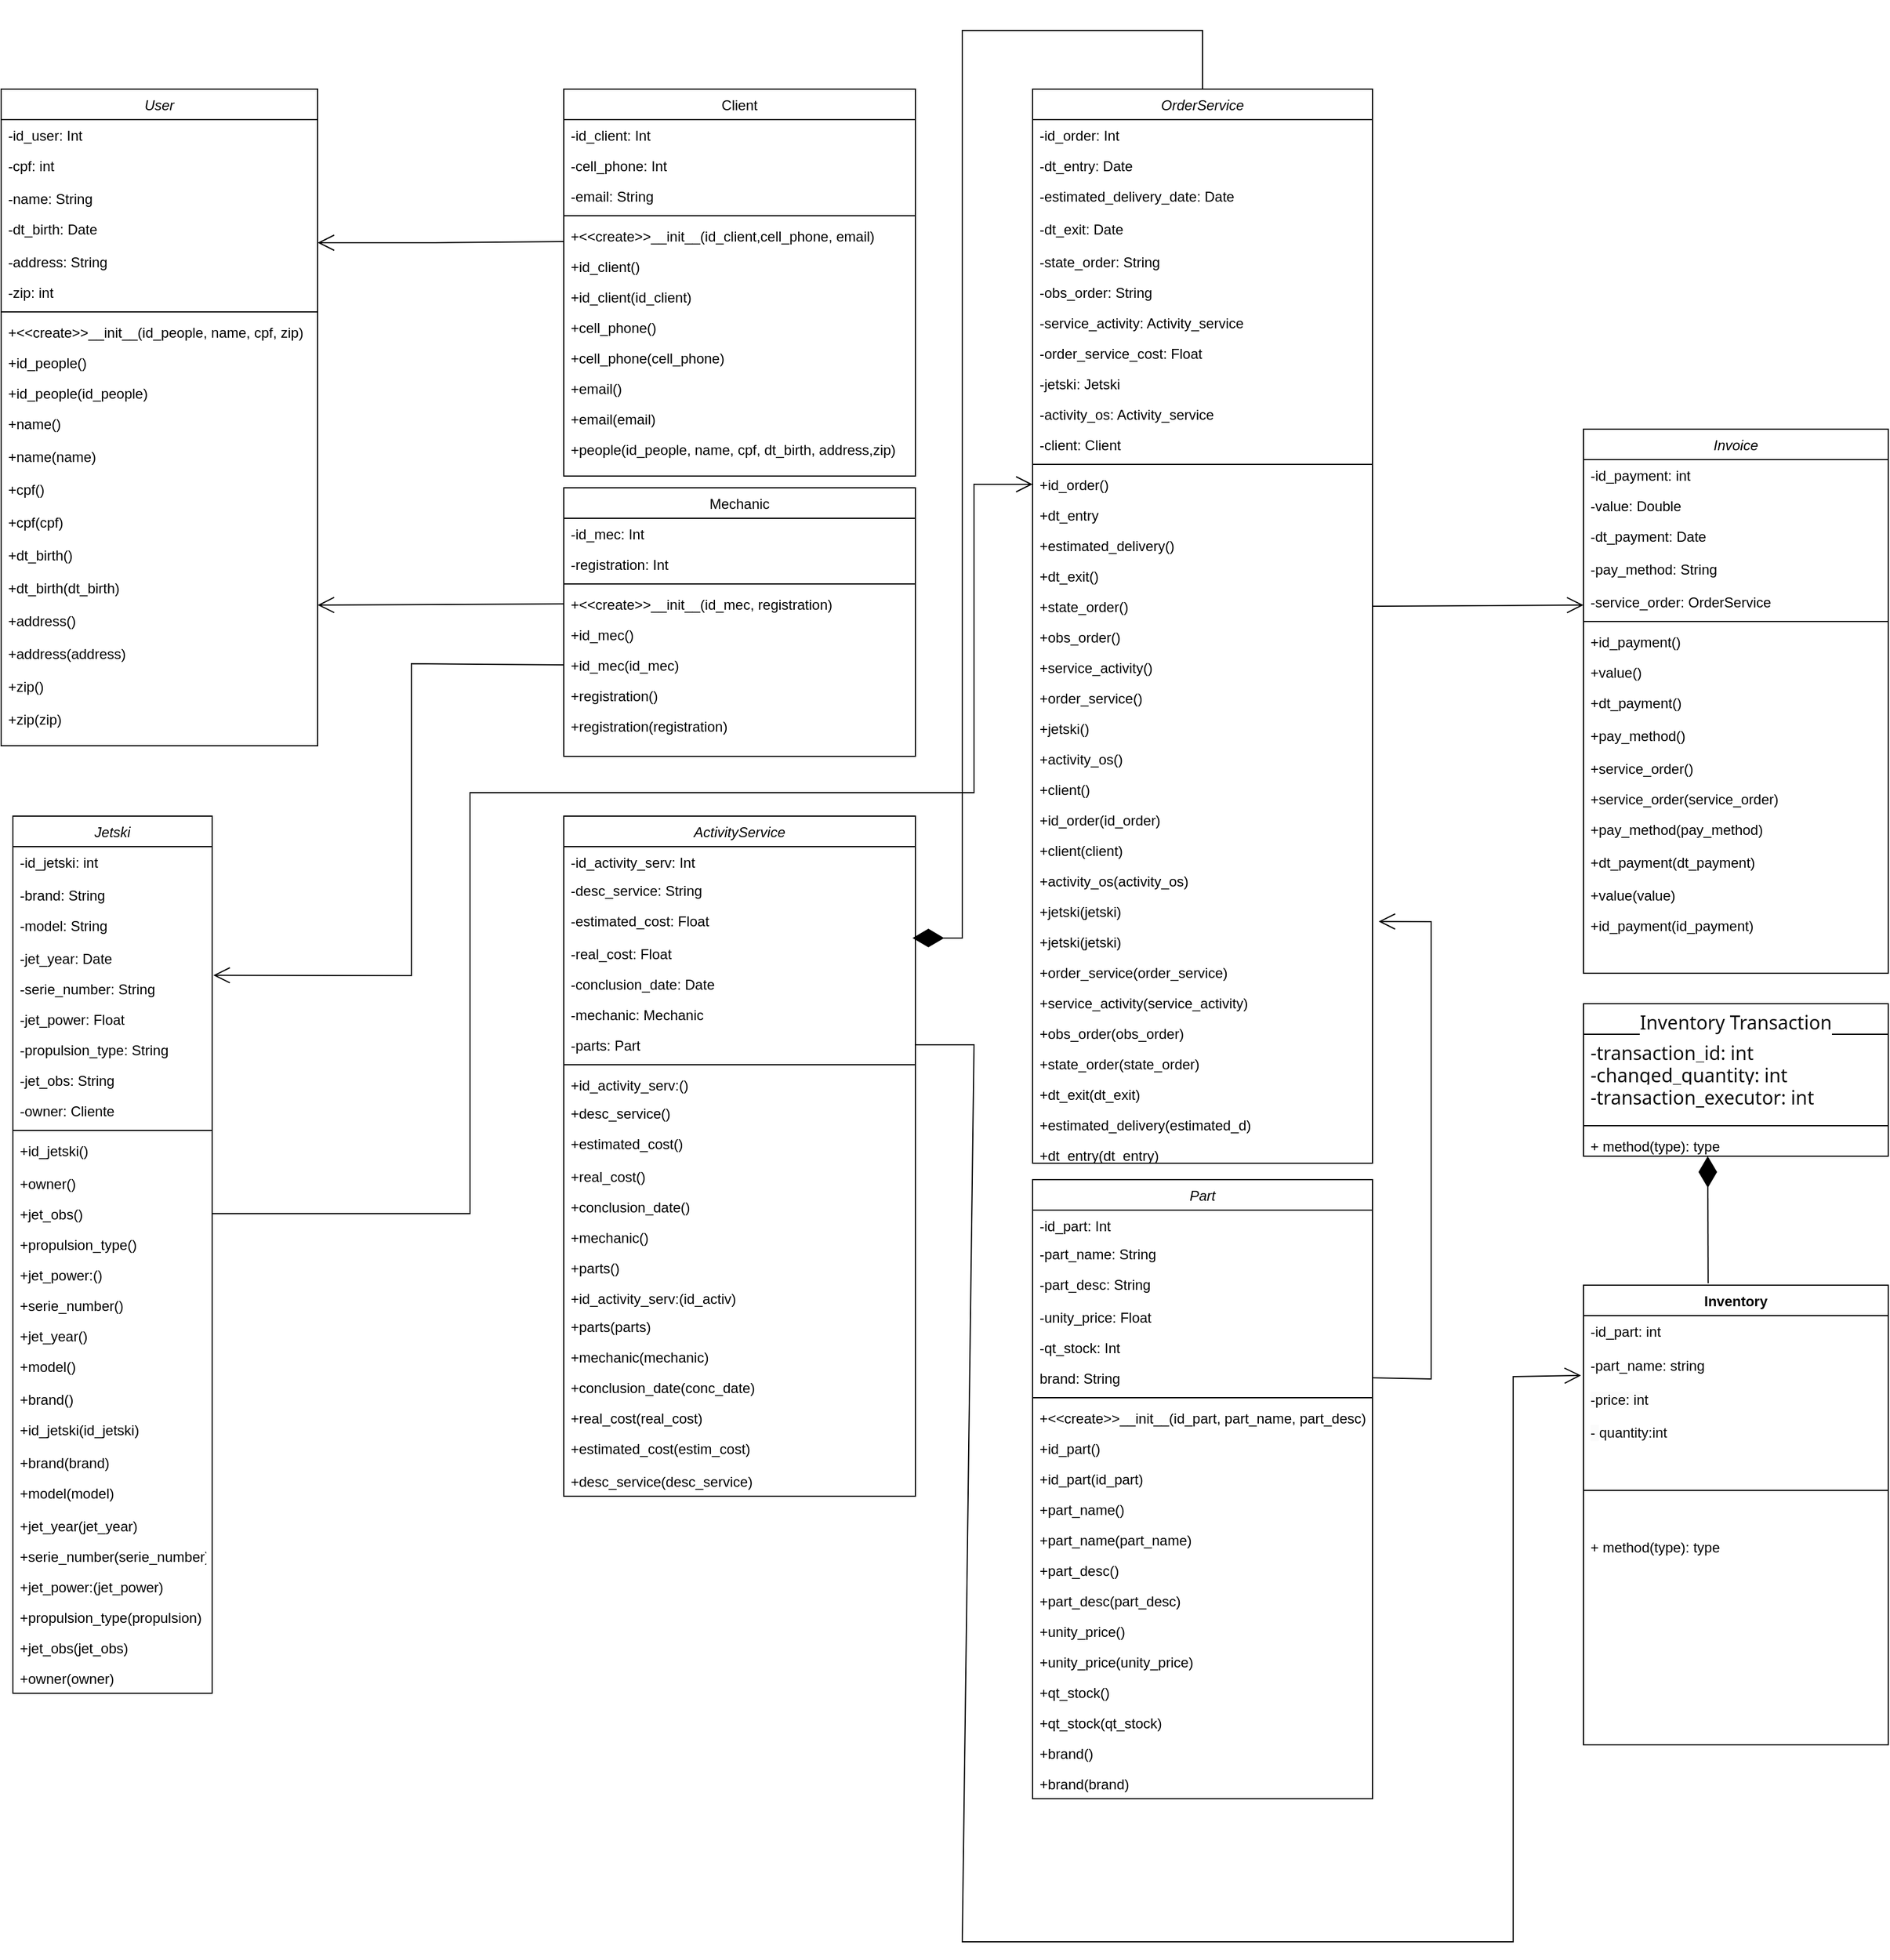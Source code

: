 <mxfile version="24.3.1" type="github">
  <diagram id="C5RBs43oDa-KdzZeNtuy" name="Page-1">
    <mxGraphModel dx="3414" dy="3274" grid="1" gridSize="10" guides="1" tooltips="1" connect="1" arrows="1" fold="1" page="1" pageScale="1" pageWidth="827" pageHeight="1169" math="0" shadow="0">
      <root>
        <mxCell id="WIyWlLk6GJQsqaUBKTNV-0" />
        <mxCell id="WIyWlLk6GJQsqaUBKTNV-1" parent="WIyWlLk6GJQsqaUBKTNV-0" />
        <mxCell id="zkfFHV4jXpPFQw0GAbJ--6" value="Client" style="swimlane;fontStyle=0;align=center;verticalAlign=top;childLayout=stackLayout;horizontal=1;startSize=26;horizontalStack=0;resizeParent=1;resizeLast=0;collapsible=1;marginBottom=0;rounded=0;shadow=0;strokeWidth=1;" parent="WIyWlLk6GJQsqaUBKTNV-1" vertex="1">
          <mxGeometry x="-1150" y="-1120" width="300" height="330" as="geometry">
            <mxRectangle x="130" y="380" width="160" height="26" as="alternateBounds" />
          </mxGeometry>
        </mxCell>
        <mxCell id="rCuH4Ns8WbKp_y8q0Bau-1" value="-id_client: Int" style="text;align=left;verticalAlign=top;spacingLeft=4;spacingRight=4;overflow=hidden;rotatable=0;points=[[0,0.5],[1,0.5]];portConstraint=eastwest;rounded=0;shadow=0;html=0;" parent="zkfFHV4jXpPFQw0GAbJ--6" vertex="1">
          <mxGeometry y="26" width="300" height="26" as="geometry" />
        </mxCell>
        <mxCell id="zkfFHV4jXpPFQw0GAbJ--8" value="-cell_phone: Int" style="text;align=left;verticalAlign=top;spacingLeft=4;spacingRight=4;overflow=hidden;rotatable=0;points=[[0,0.5],[1,0.5]];portConstraint=eastwest;rounded=0;shadow=0;html=0;" parent="zkfFHV4jXpPFQw0GAbJ--6" vertex="1">
          <mxGeometry y="52" width="300" height="26" as="geometry" />
        </mxCell>
        <mxCell id="rCuH4Ns8WbKp_y8q0Bau-50" value="-email: String" style="text;align=left;verticalAlign=top;spacingLeft=4;spacingRight=4;overflow=hidden;rotatable=0;points=[[0,0.5],[1,0.5]];portConstraint=eastwest;rounded=0;shadow=0;html=0;" parent="zkfFHV4jXpPFQw0GAbJ--6" vertex="1">
          <mxGeometry y="78" width="300" height="26" as="geometry" />
        </mxCell>
        <mxCell id="zkfFHV4jXpPFQw0GAbJ--9" value="" style="line;html=1;strokeWidth=1;align=left;verticalAlign=middle;spacingTop=-1;spacingLeft=3;spacingRight=3;rotatable=0;labelPosition=right;points=[];portConstraint=eastwest;" parent="zkfFHV4jXpPFQw0GAbJ--6" vertex="1">
          <mxGeometry y="104" width="300" height="8" as="geometry" />
        </mxCell>
        <mxCell id="zkfFHV4jXpPFQw0GAbJ--11" value="+&lt;&lt;create&gt;&gt;__init__(id_client,cell_phone, email)" style="text;align=left;verticalAlign=top;spacingLeft=4;spacingRight=4;overflow=hidden;rotatable=0;points=[[0,0.5],[1,0.5]];portConstraint=eastwest;" parent="zkfFHV4jXpPFQw0GAbJ--6" vertex="1">
          <mxGeometry y="112" width="300" height="26" as="geometry" />
        </mxCell>
        <mxCell id="3Tag4d7acx9vnS0CciRO-10" value="+id_client()" style="text;align=left;verticalAlign=top;spacingLeft=4;spacingRight=4;overflow=hidden;rotatable=0;points=[[0,0.5],[1,0.5]];portConstraint=eastwest;" parent="zkfFHV4jXpPFQw0GAbJ--6" vertex="1">
          <mxGeometry y="138" width="300" height="26" as="geometry" />
        </mxCell>
        <mxCell id="3Tag4d7acx9vnS0CciRO-11" value="+id_client(id_client)" style="text;align=left;verticalAlign=top;spacingLeft=4;spacingRight=4;overflow=hidden;rotatable=0;points=[[0,0.5],[1,0.5]];portConstraint=eastwest;" parent="zkfFHV4jXpPFQw0GAbJ--6" vertex="1">
          <mxGeometry y="164" width="300" height="26" as="geometry" />
        </mxCell>
        <mxCell id="rCuH4Ns8WbKp_y8q0Bau-44" value="+cell_phone()" style="text;align=left;verticalAlign=top;spacingLeft=4;spacingRight=4;overflow=hidden;rotatable=0;points=[[0,0.5],[1,0.5]];portConstraint=eastwest;" parent="zkfFHV4jXpPFQw0GAbJ--6" vertex="1">
          <mxGeometry y="190" width="300" height="26" as="geometry" />
        </mxCell>
        <mxCell id="rCuH4Ns8WbKp_y8q0Bau-45" value="+cell_phone(cell_phone)" style="text;align=left;verticalAlign=top;spacingLeft=4;spacingRight=4;overflow=hidden;rotatable=0;points=[[0,0.5],[1,0.5]];portConstraint=eastwest;" parent="zkfFHV4jXpPFQw0GAbJ--6" vertex="1">
          <mxGeometry y="216" width="300" height="26" as="geometry" />
        </mxCell>
        <mxCell id="rCuH4Ns8WbKp_y8q0Bau-53" value="+email()" style="text;align=left;verticalAlign=top;spacingLeft=4;spacingRight=4;overflow=hidden;rotatable=0;points=[[0,0.5],[1,0.5]];portConstraint=eastwest;" parent="zkfFHV4jXpPFQw0GAbJ--6" vertex="1">
          <mxGeometry y="242" width="300" height="26" as="geometry" />
        </mxCell>
        <mxCell id="rCuH4Ns8WbKp_y8q0Bau-54" value="+email(email)" style="text;align=left;verticalAlign=top;spacingLeft=4;spacingRight=4;overflow=hidden;rotatable=0;points=[[0,0.5],[1,0.5]];portConstraint=eastwest;" parent="zkfFHV4jXpPFQw0GAbJ--6" vertex="1">
          <mxGeometry y="268" width="300" height="26" as="geometry" />
        </mxCell>
        <mxCell id="rCuH4Ns8WbKp_y8q0Bau-55" value="+people(id_people, name, cpf, dt_birth, address,zip)" style="text;align=left;verticalAlign=top;spacingLeft=4;spacingRight=4;overflow=hidden;rotatable=0;points=[[0,0.5],[1,0.5]];portConstraint=eastwest;" parent="zkfFHV4jXpPFQw0GAbJ--6" vertex="1">
          <mxGeometry y="294" width="300" height="26" as="geometry" />
        </mxCell>
        <mxCell id="zkfFHV4jXpPFQw0GAbJ--13" value="Mechanic" style="swimlane;fontStyle=0;align=center;verticalAlign=top;childLayout=stackLayout;horizontal=1;startSize=26;horizontalStack=0;resizeParent=1;resizeLast=0;collapsible=1;marginBottom=0;rounded=0;shadow=0;strokeWidth=1;" parent="WIyWlLk6GJQsqaUBKTNV-1" vertex="1">
          <mxGeometry x="-1150" y="-780" width="300" height="229" as="geometry">
            <mxRectangle x="340" y="380" width="170" height="26" as="alternateBounds" />
          </mxGeometry>
        </mxCell>
        <mxCell id="zkfFHV4jXpPFQw0GAbJ--14" value="-id_mec: Int" style="text;align=left;verticalAlign=top;spacingLeft=4;spacingRight=4;overflow=hidden;rotatable=0;points=[[0,0.5],[1,0.5]];portConstraint=eastwest;" parent="zkfFHV4jXpPFQw0GAbJ--13" vertex="1">
          <mxGeometry y="26" width="300" height="26" as="geometry" />
        </mxCell>
        <mxCell id="3Tag4d7acx9vnS0CciRO-5" value="-registration: Int" style="text;align=left;verticalAlign=top;spacingLeft=4;spacingRight=4;overflow=hidden;rotatable=0;points=[[0,0.5],[1,0.5]];portConstraint=eastwest;" parent="zkfFHV4jXpPFQw0GAbJ--13" vertex="1">
          <mxGeometry y="52" width="300" height="26" as="geometry" />
        </mxCell>
        <mxCell id="zkfFHV4jXpPFQw0GAbJ--15" value="" style="line;html=1;strokeWidth=1;align=left;verticalAlign=middle;spacingTop=-1;spacingLeft=3;spacingRight=3;rotatable=0;labelPosition=right;points=[];portConstraint=eastwest;" parent="zkfFHV4jXpPFQw0GAbJ--13" vertex="1">
          <mxGeometry y="78" width="300" height="8" as="geometry" />
        </mxCell>
        <mxCell id="3Tag4d7acx9vnS0CciRO-15" value="+&lt;&lt;create&gt;&gt;__init__(id_mec, registration)" style="text;align=left;verticalAlign=top;spacingLeft=4;spacingRight=4;overflow=hidden;rotatable=0;points=[[0,0.5],[1,0.5]];portConstraint=eastwest;" parent="zkfFHV4jXpPFQw0GAbJ--13" vertex="1">
          <mxGeometry y="86" width="300" height="26" as="geometry" />
        </mxCell>
        <mxCell id="3Tag4d7acx9vnS0CciRO-17" value="+id_mec()" style="text;align=left;verticalAlign=top;spacingLeft=4;spacingRight=4;overflow=hidden;rotatable=0;points=[[0,0.5],[1,0.5]];portConstraint=eastwest;" parent="zkfFHV4jXpPFQw0GAbJ--13" vertex="1">
          <mxGeometry y="112" width="300" height="26" as="geometry" />
        </mxCell>
        <mxCell id="3Tag4d7acx9vnS0CciRO-16" value="+id_mec(id_mec)" style="text;align=left;verticalAlign=top;spacingLeft=4;spacingRight=4;overflow=hidden;rotatable=0;points=[[0,0.5],[1,0.5]];portConstraint=eastwest;" parent="zkfFHV4jXpPFQw0GAbJ--13" vertex="1">
          <mxGeometry y="138" width="300" height="26" as="geometry" />
        </mxCell>
        <mxCell id="rCuH4Ns8WbKp_y8q0Bau-65" value="+registration()" style="text;align=left;verticalAlign=top;spacingLeft=4;spacingRight=4;overflow=hidden;rotatable=0;points=[[0,0.5],[1,0.5]];portConstraint=eastwest;" parent="zkfFHV4jXpPFQw0GAbJ--13" vertex="1">
          <mxGeometry y="164" width="300" height="26" as="geometry" />
        </mxCell>
        <mxCell id="rCuH4Ns8WbKp_y8q0Bau-66" value="+registration(registration)" style="text;align=left;verticalAlign=top;spacingLeft=4;spacingRight=4;overflow=hidden;rotatable=0;points=[[0,0.5],[1,0.5]];portConstraint=eastwest;" parent="zkfFHV4jXpPFQw0GAbJ--13" vertex="1">
          <mxGeometry y="190" width="300" height="26" as="geometry" />
        </mxCell>
        <mxCell id="3Tag4d7acx9vnS0CciRO-48" value="Jetski" style="swimlane;fontStyle=2;align=center;verticalAlign=top;childLayout=stackLayout;horizontal=1;startSize=26;horizontalStack=0;resizeParent=1;resizeLast=0;collapsible=1;marginBottom=0;rounded=0;shadow=0;strokeWidth=1;" parent="WIyWlLk6GJQsqaUBKTNV-1" vertex="1">
          <mxGeometry x="-1620" y="-500" width="170" height="748" as="geometry">
            <mxRectangle x="230" y="140" width="160" height="26" as="alternateBounds" />
          </mxGeometry>
        </mxCell>
        <mxCell id="3Tag4d7acx9vnS0CciRO-49" value="-id_jetski: int" style="text;align=left;verticalAlign=top;spacingLeft=4;spacingRight=4;overflow=hidden;rotatable=0;points=[[0,0.5],[1,0.5]];portConstraint=eastwest;rounded=0;shadow=0;html=0;" parent="3Tag4d7acx9vnS0CciRO-48" vertex="1">
          <mxGeometry y="26" width="170" height="28" as="geometry" />
        </mxCell>
        <mxCell id="3Tag4d7acx9vnS0CciRO-50" value="-brand: String" style="text;align=left;verticalAlign=top;spacingLeft=4;spacingRight=4;overflow=hidden;rotatable=0;points=[[0,0.5],[1,0.5]];portConstraint=eastwest;" parent="3Tag4d7acx9vnS0CciRO-48" vertex="1">
          <mxGeometry y="54" width="170" height="26" as="geometry" />
        </mxCell>
        <mxCell id="3Tag4d7acx9vnS0CciRO-51" value="-model: String" style="text;align=left;verticalAlign=top;spacingLeft=4;spacingRight=4;overflow=hidden;rotatable=0;points=[[0,0.5],[1,0.5]];portConstraint=eastwest;rounded=0;shadow=0;html=0;" parent="3Tag4d7acx9vnS0CciRO-48" vertex="1">
          <mxGeometry y="80" width="170" height="28" as="geometry" />
        </mxCell>
        <mxCell id="3Tag4d7acx9vnS0CciRO-52" value="-jet_year: Date" style="text;align=left;verticalAlign=top;spacingLeft=4;spacingRight=4;overflow=hidden;rotatable=0;points=[[0,0.5],[1,0.5]];portConstraint=eastwest;rounded=0;shadow=0;html=0;" parent="3Tag4d7acx9vnS0CciRO-48" vertex="1">
          <mxGeometry y="108" width="170" height="26" as="geometry" />
        </mxCell>
        <mxCell id="3Tag4d7acx9vnS0CciRO-53" value="-serie_number: String" style="text;align=left;verticalAlign=top;spacingLeft=4;spacingRight=4;overflow=hidden;rotatable=0;points=[[0,0.5],[1,0.5]];portConstraint=eastwest;rounded=0;shadow=0;html=0;" parent="3Tag4d7acx9vnS0CciRO-48" vertex="1">
          <mxGeometry y="134" width="170" height="26" as="geometry" />
        </mxCell>
        <mxCell id="3Tag4d7acx9vnS0CciRO-55" value="-jet_power: Float" style="text;align=left;verticalAlign=top;spacingLeft=4;spacingRight=4;overflow=hidden;rotatable=0;points=[[0,0.5],[1,0.5]];portConstraint=eastwest;rounded=0;shadow=0;html=0;" parent="3Tag4d7acx9vnS0CciRO-48" vertex="1">
          <mxGeometry y="160" width="170" height="26" as="geometry" />
        </mxCell>
        <mxCell id="3Tag4d7acx9vnS0CciRO-56" value="-propulsion_type: String" style="text;align=left;verticalAlign=top;spacingLeft=4;spacingRight=4;overflow=hidden;rotatable=0;points=[[0,0.5],[1,0.5]];portConstraint=eastwest;rounded=0;shadow=0;html=0;" parent="3Tag4d7acx9vnS0CciRO-48" vertex="1">
          <mxGeometry y="186" width="170" height="26" as="geometry" />
        </mxCell>
        <mxCell id="3Tag4d7acx9vnS0CciRO-63" value="-jet_obs: String" style="text;align=left;verticalAlign=top;spacingLeft=4;spacingRight=4;overflow=hidden;rotatable=0;points=[[0,0.5],[1,0.5]];portConstraint=eastwest;rounded=0;shadow=0;html=0;" parent="3Tag4d7acx9vnS0CciRO-48" vertex="1">
          <mxGeometry y="212" width="170" height="26" as="geometry" />
        </mxCell>
        <mxCell id="3Tag4d7acx9vnS0CciRO-127" value="-owner: Cliente" style="text;align=left;verticalAlign=top;spacingLeft=4;spacingRight=4;overflow=hidden;rotatable=0;points=[[0,0.5],[1,0.5]];portConstraint=eastwest;rounded=0;shadow=0;html=0;" parent="3Tag4d7acx9vnS0CciRO-48" vertex="1">
          <mxGeometry y="238" width="170" height="26" as="geometry" />
        </mxCell>
        <mxCell id="3Tag4d7acx9vnS0CciRO-54" value="" style="line;html=1;strokeWidth=1;align=left;verticalAlign=middle;spacingTop=-1;spacingLeft=3;spacingRight=3;rotatable=0;labelPosition=right;points=[];portConstraint=eastwest;" parent="3Tag4d7acx9vnS0CciRO-48" vertex="1">
          <mxGeometry y="264" width="170" height="8" as="geometry" />
        </mxCell>
        <mxCell id="yToUHcHcwvlXgsOZ_nrQ-197" value="+id_jetski()" style="text;align=left;verticalAlign=top;spacingLeft=4;spacingRight=4;overflow=hidden;rotatable=0;points=[[0,0.5],[1,0.5]];portConstraint=eastwest;rounded=0;shadow=0;html=0;" parent="3Tag4d7acx9vnS0CciRO-48" vertex="1">
          <mxGeometry y="272" width="170" height="28" as="geometry" />
        </mxCell>
        <mxCell id="yToUHcHcwvlXgsOZ_nrQ-205" value="+owner()" style="text;align=left;verticalAlign=top;spacingLeft=4;spacingRight=4;overflow=hidden;rotatable=0;points=[[0,0.5],[1,0.5]];portConstraint=eastwest;rounded=0;shadow=0;html=0;" parent="3Tag4d7acx9vnS0CciRO-48" vertex="1">
          <mxGeometry y="300" width="170" height="26" as="geometry" />
        </mxCell>
        <mxCell id="yToUHcHcwvlXgsOZ_nrQ-204" value="+jet_obs()" style="text;align=left;verticalAlign=top;spacingLeft=4;spacingRight=4;overflow=hidden;rotatable=0;points=[[0,0.5],[1,0.5]];portConstraint=eastwest;rounded=0;shadow=0;html=0;" parent="3Tag4d7acx9vnS0CciRO-48" vertex="1">
          <mxGeometry y="326" width="170" height="26" as="geometry" />
        </mxCell>
        <mxCell id="yToUHcHcwvlXgsOZ_nrQ-203" value="+propulsion_type()" style="text;align=left;verticalAlign=top;spacingLeft=4;spacingRight=4;overflow=hidden;rotatable=0;points=[[0,0.5],[1,0.5]];portConstraint=eastwest;rounded=0;shadow=0;html=0;" parent="3Tag4d7acx9vnS0CciRO-48" vertex="1">
          <mxGeometry y="352" width="170" height="26" as="geometry" />
        </mxCell>
        <mxCell id="yToUHcHcwvlXgsOZ_nrQ-202" value="+jet_power:()" style="text;align=left;verticalAlign=top;spacingLeft=4;spacingRight=4;overflow=hidden;rotatable=0;points=[[0,0.5],[1,0.5]];portConstraint=eastwest;rounded=0;shadow=0;html=0;" parent="3Tag4d7acx9vnS0CciRO-48" vertex="1">
          <mxGeometry y="378" width="170" height="26" as="geometry" />
        </mxCell>
        <mxCell id="yToUHcHcwvlXgsOZ_nrQ-201" value="+serie_number()" style="text;align=left;verticalAlign=top;spacingLeft=4;spacingRight=4;overflow=hidden;rotatable=0;points=[[0,0.5],[1,0.5]];portConstraint=eastwest;rounded=0;shadow=0;html=0;" parent="3Tag4d7acx9vnS0CciRO-48" vertex="1">
          <mxGeometry y="404" width="170" height="26" as="geometry" />
        </mxCell>
        <mxCell id="yToUHcHcwvlXgsOZ_nrQ-200" value="+jet_year()" style="text;align=left;verticalAlign=top;spacingLeft=4;spacingRight=4;overflow=hidden;rotatable=0;points=[[0,0.5],[1,0.5]];portConstraint=eastwest;rounded=0;shadow=0;html=0;" parent="3Tag4d7acx9vnS0CciRO-48" vertex="1">
          <mxGeometry y="430" width="170" height="26" as="geometry" />
        </mxCell>
        <mxCell id="yToUHcHcwvlXgsOZ_nrQ-199" value="+model()" style="text;align=left;verticalAlign=top;spacingLeft=4;spacingRight=4;overflow=hidden;rotatable=0;points=[[0,0.5],[1,0.5]];portConstraint=eastwest;rounded=0;shadow=0;html=0;" parent="3Tag4d7acx9vnS0CciRO-48" vertex="1">
          <mxGeometry y="456" width="170" height="28" as="geometry" />
        </mxCell>
        <mxCell id="yToUHcHcwvlXgsOZ_nrQ-198" value="+brand()" style="text;align=left;verticalAlign=top;spacingLeft=4;spacingRight=4;overflow=hidden;rotatable=0;points=[[0,0.5],[1,0.5]];portConstraint=eastwest;" parent="3Tag4d7acx9vnS0CciRO-48" vertex="1">
          <mxGeometry y="484" width="170" height="26" as="geometry" />
        </mxCell>
        <mxCell id="yToUHcHcwvlXgsOZ_nrQ-206" value="+id_jetski(id_jetski)" style="text;align=left;verticalAlign=top;spacingLeft=4;spacingRight=4;overflow=hidden;rotatable=0;points=[[0,0.5],[1,0.5]];portConstraint=eastwest;rounded=0;shadow=0;html=0;" parent="3Tag4d7acx9vnS0CciRO-48" vertex="1">
          <mxGeometry y="510" width="170" height="28" as="geometry" />
        </mxCell>
        <mxCell id="yToUHcHcwvlXgsOZ_nrQ-214" value="+brand(brand)" style="text;align=left;verticalAlign=top;spacingLeft=4;spacingRight=4;overflow=hidden;rotatable=0;points=[[0,0.5],[1,0.5]];portConstraint=eastwest;" parent="3Tag4d7acx9vnS0CciRO-48" vertex="1">
          <mxGeometry y="538" width="170" height="26" as="geometry" />
        </mxCell>
        <mxCell id="yToUHcHcwvlXgsOZ_nrQ-213" value="+model(model)" style="text;align=left;verticalAlign=top;spacingLeft=4;spacingRight=4;overflow=hidden;rotatable=0;points=[[0,0.5],[1,0.5]];portConstraint=eastwest;rounded=0;shadow=0;html=0;" parent="3Tag4d7acx9vnS0CciRO-48" vertex="1">
          <mxGeometry y="564" width="170" height="28" as="geometry" />
        </mxCell>
        <mxCell id="yToUHcHcwvlXgsOZ_nrQ-212" value="+jet_year(jet_year)" style="text;align=left;verticalAlign=top;spacingLeft=4;spacingRight=4;overflow=hidden;rotatable=0;points=[[0,0.5],[1,0.5]];portConstraint=eastwest;rounded=0;shadow=0;html=0;" parent="3Tag4d7acx9vnS0CciRO-48" vertex="1">
          <mxGeometry y="592" width="170" height="26" as="geometry" />
        </mxCell>
        <mxCell id="yToUHcHcwvlXgsOZ_nrQ-211" value="+serie_number(serie_number)" style="text;align=left;verticalAlign=top;spacingLeft=4;spacingRight=4;overflow=hidden;rotatable=0;points=[[0,0.5],[1,0.5]];portConstraint=eastwest;rounded=0;shadow=0;html=0;" parent="3Tag4d7acx9vnS0CciRO-48" vertex="1">
          <mxGeometry y="618" width="170" height="26" as="geometry" />
        </mxCell>
        <mxCell id="yToUHcHcwvlXgsOZ_nrQ-210" value="+jet_power:(jet_power)" style="text;align=left;verticalAlign=top;spacingLeft=4;spacingRight=4;overflow=hidden;rotatable=0;points=[[0,0.5],[1,0.5]];portConstraint=eastwest;rounded=0;shadow=0;html=0;" parent="3Tag4d7acx9vnS0CciRO-48" vertex="1">
          <mxGeometry y="644" width="170" height="26" as="geometry" />
        </mxCell>
        <mxCell id="yToUHcHcwvlXgsOZ_nrQ-209" value="+propulsion_type(propulsion)" style="text;align=left;verticalAlign=top;spacingLeft=4;spacingRight=4;overflow=hidden;rotatable=0;points=[[0,0.5],[1,0.5]];portConstraint=eastwest;rounded=0;shadow=0;html=0;" parent="3Tag4d7acx9vnS0CciRO-48" vertex="1">
          <mxGeometry y="670" width="170" height="26" as="geometry" />
        </mxCell>
        <mxCell id="yToUHcHcwvlXgsOZ_nrQ-208" value="+jet_obs(jet_obs)" style="text;align=left;verticalAlign=top;spacingLeft=4;spacingRight=4;overflow=hidden;rotatable=0;points=[[0,0.5],[1,0.5]];portConstraint=eastwest;rounded=0;shadow=0;html=0;" parent="3Tag4d7acx9vnS0CciRO-48" vertex="1">
          <mxGeometry y="696" width="170" height="26" as="geometry" />
        </mxCell>
        <mxCell id="yToUHcHcwvlXgsOZ_nrQ-207" value="+owner(owner)" style="text;align=left;verticalAlign=top;spacingLeft=4;spacingRight=4;overflow=hidden;rotatable=0;points=[[0,0.5],[1,0.5]];portConstraint=eastwest;rounded=0;shadow=0;html=0;" parent="3Tag4d7acx9vnS0CciRO-48" vertex="1">
          <mxGeometry y="722" width="170" height="26" as="geometry" />
        </mxCell>
        <mxCell id="3Tag4d7acx9vnS0CciRO-65" value="OrderService" style="swimlane;fontStyle=2;align=center;verticalAlign=top;childLayout=stackLayout;horizontal=1;startSize=26;horizontalStack=0;resizeParent=1;resizeLast=0;collapsible=1;marginBottom=0;rounded=0;shadow=0;strokeWidth=1;" parent="WIyWlLk6GJQsqaUBKTNV-1" vertex="1">
          <mxGeometry x="-750" y="-1120" width="290" height="916" as="geometry">
            <mxRectangle x="230" y="140" width="160" height="26" as="alternateBounds" />
          </mxGeometry>
        </mxCell>
        <mxCell id="3Tag4d7acx9vnS0CciRO-66" value="-id_order: Int" style="text;align=left;verticalAlign=top;spacingLeft=4;spacingRight=4;overflow=hidden;rotatable=0;points=[[0,0.5],[1,0.5]];portConstraint=eastwest;" parent="3Tag4d7acx9vnS0CciRO-65" vertex="1">
          <mxGeometry y="26" width="290" height="26" as="geometry" />
        </mxCell>
        <mxCell id="3Tag4d7acx9vnS0CciRO-67" value="-dt_entry: Date" style="text;align=left;verticalAlign=top;spacingLeft=4;spacingRight=4;overflow=hidden;rotatable=0;points=[[0,0.5],[1,0.5]];portConstraint=eastwest;" parent="3Tag4d7acx9vnS0CciRO-65" vertex="1">
          <mxGeometry y="52" width="290" height="26" as="geometry" />
        </mxCell>
        <mxCell id="3Tag4d7acx9vnS0CciRO-68" value="-estimated_delivery_date: Date" style="text;align=left;verticalAlign=top;spacingLeft=4;spacingRight=4;overflow=hidden;rotatable=0;points=[[0,0.5],[1,0.5]];portConstraint=eastwest;rounded=0;shadow=0;html=0;" parent="3Tag4d7acx9vnS0CciRO-65" vertex="1">
          <mxGeometry y="78" width="290" height="28" as="geometry" />
        </mxCell>
        <mxCell id="3Tag4d7acx9vnS0CciRO-69" value="-dt_exit: Date" style="text;align=left;verticalAlign=top;spacingLeft=4;spacingRight=4;overflow=hidden;rotatable=0;points=[[0,0.5],[1,0.5]];portConstraint=eastwest;rounded=0;shadow=0;html=0;" parent="3Tag4d7acx9vnS0CciRO-65" vertex="1">
          <mxGeometry y="106" width="290" height="28" as="geometry" />
        </mxCell>
        <mxCell id="3Tag4d7acx9vnS0CciRO-70" value="-state_order: String" style="text;align=left;verticalAlign=top;spacingLeft=4;spacingRight=4;overflow=hidden;rotatable=0;points=[[0,0.5],[1,0.5]];portConstraint=eastwest;rounded=0;shadow=0;html=0;" parent="3Tag4d7acx9vnS0CciRO-65" vertex="1">
          <mxGeometry y="134" width="290" height="26" as="geometry" />
        </mxCell>
        <mxCell id="3Tag4d7acx9vnS0CciRO-73" value="-obs_order: String" style="text;align=left;verticalAlign=top;spacingLeft=4;spacingRight=4;overflow=hidden;rotatable=0;points=[[0,0.5],[1,0.5]];portConstraint=eastwest;rounded=0;shadow=0;html=0;" parent="3Tag4d7acx9vnS0CciRO-65" vertex="1">
          <mxGeometry y="160" width="290" height="26" as="geometry" />
        </mxCell>
        <mxCell id="3Tag4d7acx9vnS0CciRO-71" value="-service_activity: Activity_service" style="text;align=left;verticalAlign=top;spacingLeft=4;spacingRight=4;overflow=hidden;rotatable=0;points=[[0,0.5],[1,0.5]];portConstraint=eastwest;" parent="3Tag4d7acx9vnS0CciRO-65" vertex="1">
          <mxGeometry y="186" width="290" height="26" as="geometry" />
        </mxCell>
        <mxCell id="rCuH4Ns8WbKp_y8q0Bau-2" value="-order_service_cost: Float" style="text;align=left;verticalAlign=top;spacingLeft=4;spacingRight=4;overflow=hidden;rotatable=0;points=[[0,0.5],[1,0.5]];portConstraint=eastwest;" parent="3Tag4d7acx9vnS0CciRO-65" vertex="1">
          <mxGeometry y="212" width="290" height="26" as="geometry" />
        </mxCell>
        <mxCell id="3Tag4d7acx9vnS0CciRO-84" value="-jetski: Jetski" style="text;align=left;verticalAlign=top;spacingLeft=4;spacingRight=4;overflow=hidden;rotatable=0;points=[[0,0.5],[1,0.5]];portConstraint=eastwest;" parent="3Tag4d7acx9vnS0CciRO-65" vertex="1">
          <mxGeometry y="238" width="290" height="26" as="geometry" />
        </mxCell>
        <mxCell id="3Tag4d7acx9vnS0CciRO-85" value="-activity_os: Activity_service" style="text;align=left;verticalAlign=top;spacingLeft=4;spacingRight=4;overflow=hidden;rotatable=0;points=[[0,0.5],[1,0.5]];portConstraint=eastwest;" parent="3Tag4d7acx9vnS0CciRO-65" vertex="1">
          <mxGeometry y="264" width="290" height="26" as="geometry" />
        </mxCell>
        <mxCell id="3Tag4d7acx9vnS0CciRO-86" value="-client: Client" style="text;align=left;verticalAlign=top;spacingLeft=4;spacingRight=4;overflow=hidden;rotatable=0;points=[[0,0.5],[1,0.5]];portConstraint=eastwest;" parent="3Tag4d7acx9vnS0CciRO-65" vertex="1">
          <mxGeometry y="290" width="290" height="26" as="geometry" />
        </mxCell>
        <mxCell id="3Tag4d7acx9vnS0CciRO-72" value="" style="line;html=1;strokeWidth=1;align=left;verticalAlign=middle;spacingTop=-1;spacingLeft=3;spacingRight=3;rotatable=0;labelPosition=right;points=[];portConstraint=eastwest;" parent="3Tag4d7acx9vnS0CciRO-65" vertex="1">
          <mxGeometry y="316" width="290" height="8" as="geometry" />
        </mxCell>
        <mxCell id="yToUHcHcwvlXgsOZ_nrQ-156" value="+id_order()" style="text;align=left;verticalAlign=top;spacingLeft=4;spacingRight=4;overflow=hidden;rotatable=0;points=[[0,0.5],[1,0.5]];portConstraint=eastwest;rounded=0;shadow=0;html=0;" parent="3Tag4d7acx9vnS0CciRO-65" vertex="1">
          <mxGeometry y="324" width="290" height="26" as="geometry" />
        </mxCell>
        <mxCell id="yToUHcHcwvlXgsOZ_nrQ-157" value="+dt_entry" style="text;align=left;verticalAlign=top;spacingLeft=4;spacingRight=4;overflow=hidden;rotatable=0;points=[[0,0.5],[1,0.5]];portConstraint=eastwest;rounded=0;shadow=0;html=0;" parent="3Tag4d7acx9vnS0CciRO-65" vertex="1">
          <mxGeometry y="350" width="290" height="26" as="geometry" />
        </mxCell>
        <mxCell id="yToUHcHcwvlXgsOZ_nrQ-164" value="+estimated_delivery()" style="text;align=left;verticalAlign=top;spacingLeft=4;spacingRight=4;overflow=hidden;rotatable=0;points=[[0,0.5],[1,0.5]];portConstraint=eastwest;rounded=0;shadow=0;html=0;" parent="3Tag4d7acx9vnS0CciRO-65" vertex="1">
          <mxGeometry y="376" width="290" height="26" as="geometry" />
        </mxCell>
        <mxCell id="yToUHcHcwvlXgsOZ_nrQ-163" value="+dt_exit()" style="text;align=left;verticalAlign=top;spacingLeft=4;spacingRight=4;overflow=hidden;rotatable=0;points=[[0,0.5],[1,0.5]];portConstraint=eastwest;rounded=0;shadow=0;html=0;" parent="3Tag4d7acx9vnS0CciRO-65" vertex="1">
          <mxGeometry y="402" width="290" height="26" as="geometry" />
        </mxCell>
        <mxCell id="yToUHcHcwvlXgsOZ_nrQ-162" value="+state_order()" style="text;align=left;verticalAlign=top;spacingLeft=4;spacingRight=4;overflow=hidden;rotatable=0;points=[[0,0.5],[1,0.5]];portConstraint=eastwest;rounded=0;shadow=0;html=0;" parent="3Tag4d7acx9vnS0CciRO-65" vertex="1">
          <mxGeometry y="428" width="290" height="26" as="geometry" />
        </mxCell>
        <mxCell id="yToUHcHcwvlXgsOZ_nrQ-161" value="+obs_order()" style="text;align=left;verticalAlign=top;spacingLeft=4;spacingRight=4;overflow=hidden;rotatable=0;points=[[0,0.5],[1,0.5]];portConstraint=eastwest;rounded=0;shadow=0;html=0;" parent="3Tag4d7acx9vnS0CciRO-65" vertex="1">
          <mxGeometry y="454" width="290" height="26" as="geometry" />
        </mxCell>
        <mxCell id="yToUHcHcwvlXgsOZ_nrQ-160" value="+service_activity()" style="text;align=left;verticalAlign=top;spacingLeft=4;spacingRight=4;overflow=hidden;rotatable=0;points=[[0,0.5],[1,0.5]];portConstraint=eastwest;rounded=0;shadow=0;html=0;" parent="3Tag4d7acx9vnS0CciRO-65" vertex="1">
          <mxGeometry y="480" width="290" height="26" as="geometry" />
        </mxCell>
        <mxCell id="yToUHcHcwvlXgsOZ_nrQ-159" value="+order_service()" style="text;align=left;verticalAlign=top;spacingLeft=4;spacingRight=4;overflow=hidden;rotatable=0;points=[[0,0.5],[1,0.5]];portConstraint=eastwest;rounded=0;shadow=0;html=0;" parent="3Tag4d7acx9vnS0CciRO-65" vertex="1">
          <mxGeometry y="506" width="290" height="26" as="geometry" />
        </mxCell>
        <mxCell id="yToUHcHcwvlXgsOZ_nrQ-158" value="+jetski()" style="text;align=left;verticalAlign=top;spacingLeft=4;spacingRight=4;overflow=hidden;rotatable=0;points=[[0,0.5],[1,0.5]];portConstraint=eastwest;rounded=0;shadow=0;html=0;" parent="3Tag4d7acx9vnS0CciRO-65" vertex="1">
          <mxGeometry y="532" width="290" height="26" as="geometry" />
        </mxCell>
        <mxCell id="yToUHcHcwvlXgsOZ_nrQ-165" value="+activity_os()" style="text;align=left;verticalAlign=top;spacingLeft=4;spacingRight=4;overflow=hidden;rotatable=0;points=[[0,0.5],[1,0.5]];portConstraint=eastwest;rounded=0;shadow=0;html=0;" parent="3Tag4d7acx9vnS0CciRO-65" vertex="1">
          <mxGeometry y="558" width="290" height="26" as="geometry" />
        </mxCell>
        <mxCell id="yToUHcHcwvlXgsOZ_nrQ-166" value="+client()" style="text;align=left;verticalAlign=top;spacingLeft=4;spacingRight=4;overflow=hidden;rotatable=0;points=[[0,0.5],[1,0.5]];portConstraint=eastwest;rounded=0;shadow=0;html=0;" parent="3Tag4d7acx9vnS0CciRO-65" vertex="1">
          <mxGeometry y="584" width="290" height="26" as="geometry" />
        </mxCell>
        <mxCell id="yToUHcHcwvlXgsOZ_nrQ-167" value="+id_order(id_order)" style="text;align=left;verticalAlign=top;spacingLeft=4;spacingRight=4;overflow=hidden;rotatable=0;points=[[0,0.5],[1,0.5]];portConstraint=eastwest;rounded=0;shadow=0;html=0;" parent="3Tag4d7acx9vnS0CciRO-65" vertex="1">
          <mxGeometry y="610" width="290" height="26" as="geometry" />
        </mxCell>
        <mxCell id="yToUHcHcwvlXgsOZ_nrQ-177" value="+client(client)" style="text;align=left;verticalAlign=top;spacingLeft=4;spacingRight=4;overflow=hidden;rotatable=0;points=[[0,0.5],[1,0.5]];portConstraint=eastwest;rounded=0;shadow=0;html=0;" parent="3Tag4d7acx9vnS0CciRO-65" vertex="1">
          <mxGeometry y="636" width="290" height="26" as="geometry" />
        </mxCell>
        <mxCell id="yToUHcHcwvlXgsOZ_nrQ-176" value="+activity_os(activity_os)" style="text;align=left;verticalAlign=top;spacingLeft=4;spacingRight=4;overflow=hidden;rotatable=0;points=[[0,0.5],[1,0.5]];portConstraint=eastwest;rounded=0;shadow=0;html=0;" parent="3Tag4d7acx9vnS0CciRO-65" vertex="1">
          <mxGeometry y="662" width="290" height="26" as="geometry" />
        </mxCell>
        <mxCell id="yToUHcHcwvlXgsOZ_nrQ-175" value="+jetski(jetski)" style="text;align=left;verticalAlign=top;spacingLeft=4;spacingRight=4;overflow=hidden;rotatable=0;points=[[0,0.5],[1,0.5]];portConstraint=eastwest;rounded=0;shadow=0;html=0;" parent="3Tag4d7acx9vnS0CciRO-65" vertex="1">
          <mxGeometry y="688" width="290" height="26" as="geometry" />
        </mxCell>
        <mxCell id="qpBDf7oP7QT0EBAVEg1h-5" value="+jetski(jetski)" style="text;align=left;verticalAlign=top;spacingLeft=4;spacingRight=4;overflow=hidden;rotatable=0;points=[[0,0.5],[1,0.5]];portConstraint=eastwest;rounded=0;shadow=0;html=0;" vertex="1" parent="3Tag4d7acx9vnS0CciRO-65">
          <mxGeometry y="714" width="290" height="26" as="geometry" />
        </mxCell>
        <mxCell id="yToUHcHcwvlXgsOZ_nrQ-174" value="+order_service(order_service)" style="text;align=left;verticalAlign=top;spacingLeft=4;spacingRight=4;overflow=hidden;rotatable=0;points=[[0,0.5],[1,0.5]];portConstraint=eastwest;rounded=0;shadow=0;html=0;" parent="3Tag4d7acx9vnS0CciRO-65" vertex="1">
          <mxGeometry y="740" width="290" height="26" as="geometry" />
        </mxCell>
        <mxCell id="yToUHcHcwvlXgsOZ_nrQ-173" value="+service_activity(service_activity)" style="text;align=left;verticalAlign=top;spacingLeft=4;spacingRight=4;overflow=hidden;rotatable=0;points=[[0,0.5],[1,0.5]];portConstraint=eastwest;rounded=0;shadow=0;html=0;" parent="3Tag4d7acx9vnS0CciRO-65" vertex="1">
          <mxGeometry y="766" width="290" height="26" as="geometry" />
        </mxCell>
        <mxCell id="yToUHcHcwvlXgsOZ_nrQ-172" value="+obs_order(obs_order)" style="text;align=left;verticalAlign=top;spacingLeft=4;spacingRight=4;overflow=hidden;rotatable=0;points=[[0,0.5],[1,0.5]];portConstraint=eastwest;rounded=0;shadow=0;html=0;" parent="3Tag4d7acx9vnS0CciRO-65" vertex="1">
          <mxGeometry y="792" width="290" height="26" as="geometry" />
        </mxCell>
        <mxCell id="yToUHcHcwvlXgsOZ_nrQ-171" value="+state_order(state_order)" style="text;align=left;verticalAlign=top;spacingLeft=4;spacingRight=4;overflow=hidden;rotatable=0;points=[[0,0.5],[1,0.5]];portConstraint=eastwest;rounded=0;shadow=0;html=0;" parent="3Tag4d7acx9vnS0CciRO-65" vertex="1">
          <mxGeometry y="818" width="290" height="26" as="geometry" />
        </mxCell>
        <mxCell id="yToUHcHcwvlXgsOZ_nrQ-170" value="+dt_exit(dt_exit)" style="text;align=left;verticalAlign=top;spacingLeft=4;spacingRight=4;overflow=hidden;rotatable=0;points=[[0,0.5],[1,0.5]];portConstraint=eastwest;rounded=0;shadow=0;html=0;" parent="3Tag4d7acx9vnS0CciRO-65" vertex="1">
          <mxGeometry y="844" width="290" height="26" as="geometry" />
        </mxCell>
        <mxCell id="yToUHcHcwvlXgsOZ_nrQ-169" value="+estimated_delivery(estimated_d)" style="text;align=left;verticalAlign=top;spacingLeft=4;spacingRight=4;overflow=hidden;rotatable=0;points=[[0,0.5],[1,0.5]];portConstraint=eastwest;rounded=0;shadow=0;html=0;" parent="3Tag4d7acx9vnS0CciRO-65" vertex="1">
          <mxGeometry y="870" width="290" height="26" as="geometry" />
        </mxCell>
        <mxCell id="yToUHcHcwvlXgsOZ_nrQ-168" value="+dt_entry(dt_entry)" style="text;align=left;verticalAlign=top;spacingLeft=4;spacingRight=4;overflow=hidden;rotatable=0;points=[[0,0.5],[1,0.5]];portConstraint=eastwest;rounded=0;shadow=0;html=0;" parent="3Tag4d7acx9vnS0CciRO-65" vertex="1">
          <mxGeometry y="896" width="290" height="20" as="geometry" />
        </mxCell>
        <mxCell id="3Tag4d7acx9vnS0CciRO-100" value="ActivityService" style="swimlane;fontStyle=2;align=center;verticalAlign=top;childLayout=stackLayout;horizontal=1;startSize=26;horizontalStack=0;resizeParent=1;resizeLast=0;collapsible=1;marginBottom=0;rounded=0;shadow=0;strokeWidth=1;" parent="WIyWlLk6GJQsqaUBKTNV-1" vertex="1">
          <mxGeometry x="-1150" y="-500" width="300" height="580" as="geometry">
            <mxRectangle x="230" y="140" width="160" height="26" as="alternateBounds" />
          </mxGeometry>
        </mxCell>
        <mxCell id="3Tag4d7acx9vnS0CciRO-101" value="-id_activity_serv: Int" style="text;align=left;verticalAlign=top;spacingLeft=4;spacingRight=4;overflow=hidden;rotatable=0;points=[[0,0.5],[1,0.5]];portConstraint=eastwest;rounded=0;shadow=0;html=0;" parent="3Tag4d7acx9vnS0CciRO-100" vertex="1">
          <mxGeometry y="26" width="300" height="24" as="geometry" />
        </mxCell>
        <mxCell id="3Tag4d7acx9vnS0CciRO-102" value="-desc_service: String" style="text;align=left;verticalAlign=top;spacingLeft=4;spacingRight=4;overflow=hidden;rotatable=0;points=[[0,0.5],[1,0.5]];portConstraint=eastwest;" parent="3Tag4d7acx9vnS0CciRO-100" vertex="1">
          <mxGeometry y="50" width="300" height="26" as="geometry" />
        </mxCell>
        <mxCell id="3Tag4d7acx9vnS0CciRO-103" value="-estimated_cost: Float" style="text;align=left;verticalAlign=top;spacingLeft=4;spacingRight=4;overflow=hidden;rotatable=0;points=[[0,0.5],[1,0.5]];portConstraint=eastwest;rounded=0;shadow=0;html=0;" parent="3Tag4d7acx9vnS0CciRO-100" vertex="1">
          <mxGeometry y="76" width="300" height="28" as="geometry" />
        </mxCell>
        <mxCell id="3Tag4d7acx9vnS0CciRO-104" value="-real_cost: Float" style="text;align=left;verticalAlign=top;spacingLeft=4;spacingRight=4;overflow=hidden;rotatable=0;points=[[0,0.5],[1,0.5]];portConstraint=eastwest;rounded=0;shadow=0;html=0;" parent="3Tag4d7acx9vnS0CciRO-100" vertex="1">
          <mxGeometry y="104" width="300" height="26" as="geometry" />
        </mxCell>
        <mxCell id="3Tag4d7acx9vnS0CciRO-110" value="-conclusion_date: Date&#xa;" style="text;align=left;verticalAlign=top;spacingLeft=4;spacingRight=4;overflow=hidden;rotatable=0;points=[[0,0.5],[1,0.5]];portConstraint=eastwest;rounded=0;shadow=0;html=0;" parent="3Tag4d7acx9vnS0CciRO-100" vertex="1">
          <mxGeometry y="130" width="300" height="26" as="geometry" />
        </mxCell>
        <mxCell id="rCuH4Ns8WbKp_y8q0Bau-3" value="-mechanic: Mechanic&#xa;" style="text;align=left;verticalAlign=top;spacingLeft=4;spacingRight=4;overflow=hidden;rotatable=0;points=[[0,0.5],[1,0.5]];portConstraint=eastwest;rounded=0;shadow=0;html=0;" parent="3Tag4d7acx9vnS0CciRO-100" vertex="1">
          <mxGeometry y="156" width="300" height="26" as="geometry" />
        </mxCell>
        <mxCell id="rCuH4Ns8WbKp_y8q0Bau-4" value="-parts: Part" style="text;align=left;verticalAlign=top;spacingLeft=4;spacingRight=4;overflow=hidden;rotatable=0;points=[[0,0.5],[1,0.5]];portConstraint=eastwest;rounded=0;shadow=0;html=0;" parent="3Tag4d7acx9vnS0CciRO-100" vertex="1">
          <mxGeometry y="182" width="300" height="26" as="geometry" />
        </mxCell>
        <mxCell id="3Tag4d7acx9vnS0CciRO-111" value="" style="line;html=1;strokeWidth=1;align=left;verticalAlign=middle;spacingTop=-1;spacingLeft=3;spacingRight=3;rotatable=0;labelPosition=right;points=[];portConstraint=eastwest;" parent="3Tag4d7acx9vnS0CciRO-100" vertex="1">
          <mxGeometry y="208" width="300" height="8" as="geometry" />
        </mxCell>
        <mxCell id="yToUHcHcwvlXgsOZ_nrQ-96" value="+id_activity_serv:()" style="text;align=left;verticalAlign=top;spacingLeft=4;spacingRight=4;overflow=hidden;rotatable=0;points=[[0,0.5],[1,0.5]];portConstraint=eastwest;rounded=0;shadow=0;html=0;" parent="3Tag4d7acx9vnS0CciRO-100" vertex="1">
          <mxGeometry y="216" width="300" height="24" as="geometry" />
        </mxCell>
        <mxCell id="yToUHcHcwvlXgsOZ_nrQ-97" value="+desc_service()" style="text;align=left;verticalAlign=top;spacingLeft=4;spacingRight=4;overflow=hidden;rotatable=0;points=[[0,0.5],[1,0.5]];portConstraint=eastwest;" parent="3Tag4d7acx9vnS0CciRO-100" vertex="1">
          <mxGeometry y="240" width="300" height="26" as="geometry" />
        </mxCell>
        <mxCell id="yToUHcHcwvlXgsOZ_nrQ-98" value="+estimated_cost()" style="text;align=left;verticalAlign=top;spacingLeft=4;spacingRight=4;overflow=hidden;rotatable=0;points=[[0,0.5],[1,0.5]];portConstraint=eastwest;rounded=0;shadow=0;html=0;" parent="3Tag4d7acx9vnS0CciRO-100" vertex="1">
          <mxGeometry y="266" width="300" height="28" as="geometry" />
        </mxCell>
        <mxCell id="yToUHcHcwvlXgsOZ_nrQ-99" value="+real_cost()" style="text;align=left;verticalAlign=top;spacingLeft=4;spacingRight=4;overflow=hidden;rotatable=0;points=[[0,0.5],[1,0.5]];portConstraint=eastwest;rounded=0;shadow=0;html=0;" parent="3Tag4d7acx9vnS0CciRO-100" vertex="1">
          <mxGeometry y="294" width="300" height="26" as="geometry" />
        </mxCell>
        <mxCell id="yToUHcHcwvlXgsOZ_nrQ-100" value="+conclusion_date()" style="text;align=left;verticalAlign=top;spacingLeft=4;spacingRight=4;overflow=hidden;rotatable=0;points=[[0,0.5],[1,0.5]];portConstraint=eastwest;rounded=0;shadow=0;html=0;" parent="3Tag4d7acx9vnS0CciRO-100" vertex="1">
          <mxGeometry y="320" width="300" height="26" as="geometry" />
        </mxCell>
        <mxCell id="yToUHcHcwvlXgsOZ_nrQ-101" value="+mechanic()" style="text;align=left;verticalAlign=top;spacingLeft=4;spacingRight=4;overflow=hidden;rotatable=0;points=[[0,0.5],[1,0.5]];portConstraint=eastwest;rounded=0;shadow=0;html=0;" parent="3Tag4d7acx9vnS0CciRO-100" vertex="1">
          <mxGeometry y="346" width="300" height="26" as="geometry" />
        </mxCell>
        <mxCell id="yToUHcHcwvlXgsOZ_nrQ-102" value="+parts()" style="text;align=left;verticalAlign=top;spacingLeft=4;spacingRight=4;overflow=hidden;rotatable=0;points=[[0,0.5],[1,0.5]];portConstraint=eastwest;rounded=0;shadow=0;html=0;" parent="3Tag4d7acx9vnS0CciRO-100" vertex="1">
          <mxGeometry y="372" width="300" height="26" as="geometry" />
        </mxCell>
        <mxCell id="yToUHcHcwvlXgsOZ_nrQ-103" value="+id_activity_serv:(id_activ)" style="text;align=left;verticalAlign=top;spacingLeft=4;spacingRight=4;overflow=hidden;rotatable=0;points=[[0,0.5],[1,0.5]];portConstraint=eastwest;rounded=0;shadow=0;html=0;" parent="3Tag4d7acx9vnS0CciRO-100" vertex="1">
          <mxGeometry y="398" width="300" height="24" as="geometry" />
        </mxCell>
        <mxCell id="yToUHcHcwvlXgsOZ_nrQ-109" value="+parts(parts)" style="text;align=left;verticalAlign=top;spacingLeft=4;spacingRight=4;overflow=hidden;rotatable=0;points=[[0,0.5],[1,0.5]];portConstraint=eastwest;rounded=0;shadow=0;html=0;" parent="3Tag4d7acx9vnS0CciRO-100" vertex="1">
          <mxGeometry y="422" width="300" height="26" as="geometry" />
        </mxCell>
        <mxCell id="yToUHcHcwvlXgsOZ_nrQ-108" value="+mechanic(mechanic)" style="text;align=left;verticalAlign=top;spacingLeft=4;spacingRight=4;overflow=hidden;rotatable=0;points=[[0,0.5],[1,0.5]];portConstraint=eastwest;rounded=0;shadow=0;html=0;" parent="3Tag4d7acx9vnS0CciRO-100" vertex="1">
          <mxGeometry y="448" width="300" height="26" as="geometry" />
        </mxCell>
        <mxCell id="yToUHcHcwvlXgsOZ_nrQ-107" value="+conclusion_date(conc_date)" style="text;align=left;verticalAlign=top;spacingLeft=4;spacingRight=4;overflow=hidden;rotatable=0;points=[[0,0.5],[1,0.5]];portConstraint=eastwest;rounded=0;shadow=0;html=0;" parent="3Tag4d7acx9vnS0CciRO-100" vertex="1">
          <mxGeometry y="474" width="300" height="26" as="geometry" />
        </mxCell>
        <mxCell id="yToUHcHcwvlXgsOZ_nrQ-106" value="+real_cost(real_cost)" style="text;align=left;verticalAlign=top;spacingLeft=4;spacingRight=4;overflow=hidden;rotatable=0;points=[[0,0.5],[1,0.5]];portConstraint=eastwest;rounded=0;shadow=0;html=0;" parent="3Tag4d7acx9vnS0CciRO-100" vertex="1">
          <mxGeometry y="500" width="300" height="26" as="geometry" />
        </mxCell>
        <mxCell id="yToUHcHcwvlXgsOZ_nrQ-105" value="+estimated_cost(estim_cost)" style="text;align=left;verticalAlign=top;spacingLeft=4;spacingRight=4;overflow=hidden;rotatable=0;points=[[0,0.5],[1,0.5]];portConstraint=eastwest;rounded=0;shadow=0;html=0;" parent="3Tag4d7acx9vnS0CciRO-100" vertex="1">
          <mxGeometry y="526" width="300" height="28" as="geometry" />
        </mxCell>
        <mxCell id="yToUHcHcwvlXgsOZ_nrQ-104" value="+desc_service(desc_service)" style="text;align=left;verticalAlign=top;spacingLeft=4;spacingRight=4;overflow=hidden;rotatable=0;points=[[0,0.5],[1,0.5]];portConstraint=eastwest;" parent="3Tag4d7acx9vnS0CciRO-100" vertex="1">
          <mxGeometry y="554" width="300" height="26" as="geometry" />
        </mxCell>
        <mxCell id="zkfFHV4jXpPFQw0GAbJ--0" value="User" style="swimlane;fontStyle=2;align=center;verticalAlign=top;childLayout=stackLayout;horizontal=1;startSize=26;horizontalStack=0;resizeParent=1;resizeLast=0;collapsible=1;marginBottom=0;rounded=0;shadow=0;strokeWidth=1;" parent="WIyWlLk6GJQsqaUBKTNV-1" vertex="1">
          <mxGeometry x="-1630" y="-1120" width="270" height="560" as="geometry">
            <mxRectangle x="230" y="140" width="160" height="26" as="alternateBounds" />
          </mxGeometry>
        </mxCell>
        <mxCell id="zkfFHV4jXpPFQw0GAbJ--1" value="-id_user: Int" style="text;align=left;verticalAlign=top;spacingLeft=4;spacingRight=4;overflow=hidden;rotatable=0;points=[[0,0.5],[1,0.5]];portConstraint=eastwest;" parent="zkfFHV4jXpPFQw0GAbJ--0" vertex="1">
          <mxGeometry y="26" width="270" height="26" as="geometry" />
        </mxCell>
        <mxCell id="zkfFHV4jXpPFQw0GAbJ--2" value="-cpf: int" style="text;align=left;verticalAlign=top;spacingLeft=4;spacingRight=4;overflow=hidden;rotatable=0;points=[[0,0.5],[1,0.5]];portConstraint=eastwest;rounded=0;shadow=0;html=0;" parent="zkfFHV4jXpPFQw0GAbJ--0" vertex="1">
          <mxGeometry y="52" width="270" height="28" as="geometry" />
        </mxCell>
        <mxCell id="rCuH4Ns8WbKp_y8q0Bau-0" value="-name: String" style="text;align=left;verticalAlign=top;spacingLeft=4;spacingRight=4;overflow=hidden;rotatable=0;points=[[0,0.5],[1,0.5]];portConstraint=eastwest;" parent="zkfFHV4jXpPFQw0GAbJ--0" vertex="1">
          <mxGeometry y="80" width="270" height="26" as="geometry" />
        </mxCell>
        <mxCell id="3Tag4d7acx9vnS0CciRO-2" value="-dt_birth: Date" style="text;align=left;verticalAlign=top;spacingLeft=4;spacingRight=4;overflow=hidden;rotatable=0;points=[[0,0.5],[1,0.5]];portConstraint=eastwest;rounded=0;shadow=0;html=0;" parent="zkfFHV4jXpPFQw0GAbJ--0" vertex="1">
          <mxGeometry y="106" width="270" height="28" as="geometry" />
        </mxCell>
        <mxCell id="3Tag4d7acx9vnS0CciRO-7" value="-address: String" style="text;align=left;verticalAlign=top;spacingLeft=4;spacingRight=4;overflow=hidden;rotatable=0;points=[[0,0.5],[1,0.5]];portConstraint=eastwest;" parent="zkfFHV4jXpPFQw0GAbJ--0" vertex="1">
          <mxGeometry y="134" width="270" height="26" as="geometry" />
        </mxCell>
        <mxCell id="3Tag4d7acx9vnS0CciRO-9" value="-zip: int" style="text;align=left;verticalAlign=top;spacingLeft=4;spacingRight=4;overflow=hidden;rotatable=0;points=[[0,0.5],[1,0.5]];portConstraint=eastwest;" parent="zkfFHV4jXpPFQw0GAbJ--0" vertex="1">
          <mxGeometry y="160" width="270" height="26" as="geometry" />
        </mxCell>
        <mxCell id="zkfFHV4jXpPFQw0GAbJ--4" value="" style="line;html=1;strokeWidth=1;align=left;verticalAlign=middle;spacingTop=-1;spacingLeft=3;spacingRight=3;rotatable=0;labelPosition=right;points=[];portConstraint=eastwest;" parent="zkfFHV4jXpPFQw0GAbJ--0" vertex="1">
          <mxGeometry y="186" width="270" height="8" as="geometry" />
        </mxCell>
        <mxCell id="3Tag4d7acx9vnS0CciRO-0" value="+&lt;&lt;create&gt;&gt;__init__(id_people, name, cpf, zip)" style="text;align=left;verticalAlign=top;spacingLeft=4;spacingRight=4;overflow=hidden;rotatable=0;points=[[0,0.5],[1,0.5]];portConstraint=eastwest;rounded=0;shadow=0;html=0;" parent="zkfFHV4jXpPFQw0GAbJ--0" vertex="1">
          <mxGeometry y="194" width="270" height="26" as="geometry" />
        </mxCell>
        <mxCell id="rCuH4Ns8WbKp_y8q0Bau-34" value="+id_people()" style="text;align=left;verticalAlign=top;spacingLeft=4;spacingRight=4;overflow=hidden;rotatable=0;points=[[0,0.5],[1,0.5]];portConstraint=eastwest;rounded=0;shadow=0;html=0;" parent="zkfFHV4jXpPFQw0GAbJ--0" vertex="1">
          <mxGeometry y="220" width="270" height="26" as="geometry" />
        </mxCell>
        <mxCell id="rCuH4Ns8WbKp_y8q0Bau-27" value="+id_people(id_people)&#xa;" style="text;align=left;verticalAlign=top;spacingLeft=4;spacingRight=4;overflow=hidden;rotatable=0;points=[[0,0.5],[1,0.5]];portConstraint=eastwest;rounded=0;shadow=0;html=0;" parent="zkfFHV4jXpPFQw0GAbJ--0" vertex="1">
          <mxGeometry y="246" width="270" height="26" as="geometry" />
        </mxCell>
        <mxCell id="rCuH4Ns8WbKp_y8q0Bau-28" value="+name()" style="text;align=left;verticalAlign=top;spacingLeft=4;spacingRight=4;overflow=hidden;rotatable=0;points=[[0,0.5],[1,0.5]];portConstraint=eastwest;rounded=0;shadow=0;html=0;" parent="zkfFHV4jXpPFQw0GAbJ--0" vertex="1">
          <mxGeometry y="272" width="270" height="28" as="geometry" />
        </mxCell>
        <mxCell id="rCuH4Ns8WbKp_y8q0Bau-37" value="+name(name)" style="text;align=left;verticalAlign=top;spacingLeft=4;spacingRight=4;overflow=hidden;rotatable=0;points=[[0,0.5],[1,0.5]];portConstraint=eastwest;rounded=0;shadow=0;html=0;" parent="zkfFHV4jXpPFQw0GAbJ--0" vertex="1">
          <mxGeometry y="300" width="270" height="28" as="geometry" />
        </mxCell>
        <mxCell id="rCuH4Ns8WbKp_y8q0Bau-39" value="+cpf()" style="text;align=left;verticalAlign=top;spacingLeft=4;spacingRight=4;overflow=hidden;rotatable=0;points=[[0,0.5],[1,0.5]];portConstraint=eastwest;rounded=0;shadow=0;html=0;" parent="zkfFHV4jXpPFQw0GAbJ--0" vertex="1">
          <mxGeometry y="328" width="270" height="28" as="geometry" />
        </mxCell>
        <mxCell id="rCuH4Ns8WbKp_y8q0Bau-38" value="+cpf(cpf)" style="text;align=left;verticalAlign=top;spacingLeft=4;spacingRight=4;overflow=hidden;rotatable=0;points=[[0,0.5],[1,0.5]];portConstraint=eastwest;rounded=0;shadow=0;html=0;" parent="zkfFHV4jXpPFQw0GAbJ--0" vertex="1">
          <mxGeometry y="356" width="270" height="28" as="geometry" />
        </mxCell>
        <mxCell id="rCuH4Ns8WbKp_y8q0Bau-40" value="+dt_birth()" style="text;align=left;verticalAlign=top;spacingLeft=4;spacingRight=4;overflow=hidden;rotatable=0;points=[[0,0.5],[1,0.5]];portConstraint=eastwest;rounded=0;shadow=0;html=0;" parent="zkfFHV4jXpPFQw0GAbJ--0" vertex="1">
          <mxGeometry y="384" width="270" height="28" as="geometry" />
        </mxCell>
        <mxCell id="rCuH4Ns8WbKp_y8q0Bau-42" value="+dt_birth(dt_birth)" style="text;align=left;verticalAlign=top;spacingLeft=4;spacingRight=4;overflow=hidden;rotatable=0;points=[[0,0.5],[1,0.5]];portConstraint=eastwest;rounded=0;shadow=0;html=0;" parent="zkfFHV4jXpPFQw0GAbJ--0" vertex="1">
          <mxGeometry y="412" width="270" height="28" as="geometry" />
        </mxCell>
        <mxCell id="rCuH4Ns8WbKp_y8q0Bau-41" value="+address()" style="text;align=left;verticalAlign=top;spacingLeft=4;spacingRight=4;overflow=hidden;rotatable=0;points=[[0,0.5],[1,0.5]];portConstraint=eastwest;rounded=0;shadow=0;html=0;" parent="zkfFHV4jXpPFQw0GAbJ--0" vertex="1">
          <mxGeometry y="440" width="270" height="28" as="geometry" />
        </mxCell>
        <mxCell id="rCuH4Ns8WbKp_y8q0Bau-36" value="+address(address)" style="text;align=left;verticalAlign=top;spacingLeft=4;spacingRight=4;overflow=hidden;rotatable=0;points=[[0,0.5],[1,0.5]];portConstraint=eastwest;rounded=0;shadow=0;html=0;" parent="zkfFHV4jXpPFQw0GAbJ--0" vertex="1">
          <mxGeometry y="468" width="270" height="28" as="geometry" />
        </mxCell>
        <mxCell id="rCuH4Ns8WbKp_y8q0Bau-60" value="+zip()" style="text;align=left;verticalAlign=top;spacingLeft=4;spacingRight=4;overflow=hidden;rotatable=0;points=[[0,0.5],[1,0.5]];portConstraint=eastwest;rounded=0;shadow=0;html=0;" parent="zkfFHV4jXpPFQw0GAbJ--0" vertex="1">
          <mxGeometry y="496" width="270" height="28" as="geometry" />
        </mxCell>
        <mxCell id="rCuH4Ns8WbKp_y8q0Bau-61" value="+zip(zip)" style="text;align=left;verticalAlign=top;spacingLeft=4;spacingRight=4;overflow=hidden;rotatable=0;points=[[0,0.5],[1,0.5]];portConstraint=eastwest;rounded=0;shadow=0;html=0;" parent="zkfFHV4jXpPFQw0GAbJ--0" vertex="1">
          <mxGeometry y="524" width="270" height="28" as="geometry" />
        </mxCell>
        <mxCell id="rCuH4Ns8WbKp_y8q0Bau-5" value="Part" style="swimlane;fontStyle=2;align=center;verticalAlign=top;childLayout=stackLayout;horizontal=1;startSize=26;horizontalStack=0;resizeParent=1;resizeLast=0;collapsible=1;marginBottom=0;rounded=0;shadow=0;strokeWidth=1;" parent="WIyWlLk6GJQsqaUBKTNV-1" vertex="1">
          <mxGeometry x="-750" y="-190" width="290" height="528" as="geometry">
            <mxRectangle x="230" y="140" width="160" height="26" as="alternateBounds" />
          </mxGeometry>
        </mxCell>
        <mxCell id="rCuH4Ns8WbKp_y8q0Bau-6" value="-id_part: Int" style="text;align=left;verticalAlign=top;spacingLeft=4;spacingRight=4;overflow=hidden;rotatable=0;points=[[0,0.5],[1,0.5]];portConstraint=eastwest;rounded=0;shadow=0;html=0;" parent="rCuH4Ns8WbKp_y8q0Bau-5" vertex="1">
          <mxGeometry y="26" width="290" height="24" as="geometry" />
        </mxCell>
        <mxCell id="rCuH4Ns8WbKp_y8q0Bau-7" value="-part_name: String" style="text;align=left;verticalAlign=top;spacingLeft=4;spacingRight=4;overflow=hidden;rotatable=0;points=[[0,0.5],[1,0.5]];portConstraint=eastwest;" parent="rCuH4Ns8WbKp_y8q0Bau-5" vertex="1">
          <mxGeometry y="50" width="290" height="26" as="geometry" />
        </mxCell>
        <mxCell id="rCuH4Ns8WbKp_y8q0Bau-8" value="-part_desc: String" style="text;align=left;verticalAlign=top;spacingLeft=4;spacingRight=4;overflow=hidden;rotatable=0;points=[[0,0.5],[1,0.5]];portConstraint=eastwest;rounded=0;shadow=0;html=0;" parent="rCuH4Ns8WbKp_y8q0Bau-5" vertex="1">
          <mxGeometry y="76" width="290" height="28" as="geometry" />
        </mxCell>
        <mxCell id="rCuH4Ns8WbKp_y8q0Bau-9" value="-unity_price: Float" style="text;align=left;verticalAlign=top;spacingLeft=4;spacingRight=4;overflow=hidden;rotatable=0;points=[[0,0.5],[1,0.5]];portConstraint=eastwest;rounded=0;shadow=0;html=0;" parent="rCuH4Ns8WbKp_y8q0Bau-5" vertex="1">
          <mxGeometry y="104" width="290" height="26" as="geometry" />
        </mxCell>
        <mxCell id="rCuH4Ns8WbKp_y8q0Bau-10" value="-qt_stock: Int&#xa;" style="text;align=left;verticalAlign=top;spacingLeft=4;spacingRight=4;overflow=hidden;rotatable=0;points=[[0,0.5],[1,0.5]];portConstraint=eastwest;rounded=0;shadow=0;html=0;" parent="rCuH4Ns8WbKp_y8q0Bau-5" vertex="1">
          <mxGeometry y="130" width="290" height="26" as="geometry" />
        </mxCell>
        <mxCell id="yToUHcHcwvlXgsOZ_nrQ-244" value="brand: String" style="text;align=left;verticalAlign=top;spacingLeft=4;spacingRight=4;overflow=hidden;rotatable=0;points=[[0,0.5],[1,0.5]];portConstraint=eastwest;" parent="rCuH4Ns8WbKp_y8q0Bau-5" vertex="1">
          <mxGeometry y="156" width="290" height="26" as="geometry" />
        </mxCell>
        <mxCell id="rCuH4Ns8WbKp_y8q0Bau-13" value="" style="line;html=1;strokeWidth=1;align=left;verticalAlign=middle;spacingTop=-1;spacingLeft=3;spacingRight=3;rotatable=0;labelPosition=right;points=[];portConstraint=eastwest;" parent="rCuH4Ns8WbKp_y8q0Bau-5" vertex="1">
          <mxGeometry y="182" width="290" height="8" as="geometry" />
        </mxCell>
        <mxCell id="rCuH4Ns8WbKp_y8q0Bau-14" value="+&lt;&lt;create&gt;&gt;__init__(id_part, part_name, part_desc)" style="text;align=left;verticalAlign=top;spacingLeft=4;spacingRight=4;overflow=hidden;rotatable=0;points=[[0,0.5],[1,0.5]];portConstraint=eastwest;rounded=0;shadow=0;html=0;" parent="rCuH4Ns8WbKp_y8q0Bau-5" vertex="1">
          <mxGeometry y="190" width="290" height="26" as="geometry" />
        </mxCell>
        <mxCell id="rCuH4Ns8WbKp_y8q0Bau-15" value="+id_part()" style="text;align=left;verticalAlign=top;spacingLeft=4;spacingRight=4;overflow=hidden;rotatable=0;points=[[0,0.5],[1,0.5]];portConstraint=eastwest;rounded=0;shadow=0;html=0;" parent="rCuH4Ns8WbKp_y8q0Bau-5" vertex="1">
          <mxGeometry y="216" width="290" height="26" as="geometry" />
        </mxCell>
        <mxCell id="rCuH4Ns8WbKp_y8q0Bau-16" value="+id_part(id_part)" style="text;align=left;verticalAlign=top;spacingLeft=4;spacingRight=4;overflow=hidden;rotatable=0;points=[[0,0.5],[1,0.5]];portConstraint=eastwest;rounded=0;shadow=0;html=0;" parent="rCuH4Ns8WbKp_y8q0Bau-5" vertex="1">
          <mxGeometry y="242" width="290" height="26" as="geometry" />
        </mxCell>
        <mxCell id="rCuH4Ns8WbKp_y8q0Bau-17" value="+part_name()" style="text;align=left;verticalAlign=top;spacingLeft=4;spacingRight=4;overflow=hidden;rotatable=0;points=[[0,0.5],[1,0.5]];portConstraint=eastwest;rounded=0;shadow=0;html=0;" parent="rCuH4Ns8WbKp_y8q0Bau-5" vertex="1">
          <mxGeometry y="268" width="290" height="26" as="geometry" />
        </mxCell>
        <mxCell id="rCuH4Ns8WbKp_y8q0Bau-69" value="+part_name(part_name)" style="text;align=left;verticalAlign=top;spacingLeft=4;spacingRight=4;overflow=hidden;rotatable=0;points=[[0,0.5],[1,0.5]];portConstraint=eastwest;rounded=0;shadow=0;html=0;" parent="rCuH4Ns8WbKp_y8q0Bau-5" vertex="1">
          <mxGeometry y="294" width="290" height="26" as="geometry" />
        </mxCell>
        <mxCell id="rCuH4Ns8WbKp_y8q0Bau-71" value="+part_desc()" style="text;align=left;verticalAlign=top;spacingLeft=4;spacingRight=4;overflow=hidden;rotatable=0;points=[[0,0.5],[1,0.5]];portConstraint=eastwest;rounded=0;shadow=0;html=0;" parent="rCuH4Ns8WbKp_y8q0Bau-5" vertex="1">
          <mxGeometry y="320" width="290" height="26" as="geometry" />
        </mxCell>
        <mxCell id="rCuH4Ns8WbKp_y8q0Bau-70" value="+part_desc(part_desc)" style="text;align=left;verticalAlign=top;spacingLeft=4;spacingRight=4;overflow=hidden;rotatable=0;points=[[0,0.5],[1,0.5]];portConstraint=eastwest;rounded=0;shadow=0;html=0;" parent="rCuH4Ns8WbKp_y8q0Bau-5" vertex="1">
          <mxGeometry y="346" width="290" height="26" as="geometry" />
        </mxCell>
        <mxCell id="rCuH4Ns8WbKp_y8q0Bau-72" value="+unity_price()" style="text;align=left;verticalAlign=top;spacingLeft=4;spacingRight=4;overflow=hidden;rotatable=0;points=[[0,0.5],[1,0.5]];portConstraint=eastwest;rounded=0;shadow=0;html=0;" parent="rCuH4Ns8WbKp_y8q0Bau-5" vertex="1">
          <mxGeometry y="372" width="290" height="26" as="geometry" />
        </mxCell>
        <mxCell id="rCuH4Ns8WbKp_y8q0Bau-77" value="+unity_price(unity_price)" style="text;align=left;verticalAlign=top;spacingLeft=4;spacingRight=4;overflow=hidden;rotatable=0;points=[[0,0.5],[1,0.5]];portConstraint=eastwest;rounded=0;shadow=0;html=0;" parent="rCuH4Ns8WbKp_y8q0Bau-5" vertex="1">
          <mxGeometry y="398" width="290" height="26" as="geometry" />
        </mxCell>
        <mxCell id="rCuH4Ns8WbKp_y8q0Bau-78" value="+qt_stock()" style="text;align=left;verticalAlign=top;spacingLeft=4;spacingRight=4;overflow=hidden;rotatable=0;points=[[0,0.5],[1,0.5]];portConstraint=eastwest;rounded=0;shadow=0;html=0;" parent="rCuH4Ns8WbKp_y8q0Bau-5" vertex="1">
          <mxGeometry y="424" width="290" height="26" as="geometry" />
        </mxCell>
        <mxCell id="rCuH4Ns8WbKp_y8q0Bau-79" value="+qt_stock(qt_stock)" style="text;align=left;verticalAlign=top;spacingLeft=4;spacingRight=4;overflow=hidden;rotatable=0;points=[[0,0.5],[1,0.5]];portConstraint=eastwest;rounded=0;shadow=0;html=0;" parent="rCuH4Ns8WbKp_y8q0Bau-5" vertex="1">
          <mxGeometry y="450" width="290" height="26" as="geometry" />
        </mxCell>
        <mxCell id="yToUHcHcwvlXgsOZ_nrQ-245" value="+brand()" style="text;align=left;verticalAlign=top;spacingLeft=4;spacingRight=4;overflow=hidden;rotatable=0;points=[[0,0.5],[1,0.5]];portConstraint=eastwest;rounded=0;shadow=0;html=0;" parent="rCuH4Ns8WbKp_y8q0Bau-5" vertex="1">
          <mxGeometry y="476" width="290" height="26" as="geometry" />
        </mxCell>
        <mxCell id="yToUHcHcwvlXgsOZ_nrQ-246" value="+brand(brand)" style="text;align=left;verticalAlign=top;spacingLeft=4;spacingRight=4;overflow=hidden;rotatable=0;points=[[0,0.5],[1,0.5]];portConstraint=eastwest;rounded=0;shadow=0;html=0;" parent="rCuH4Ns8WbKp_y8q0Bau-5" vertex="1">
          <mxGeometry y="502" width="290" height="26" as="geometry" />
        </mxCell>
        <mxCell id="yToUHcHcwvlXgsOZ_nrQ-218" value="Invoice" style="swimlane;fontStyle=2;align=center;verticalAlign=top;childLayout=stackLayout;horizontal=1;startSize=26;horizontalStack=0;resizeParent=1;resizeLast=0;collapsible=1;marginBottom=0;rounded=0;shadow=0;strokeWidth=1;" parent="WIyWlLk6GJQsqaUBKTNV-1" vertex="1">
          <mxGeometry x="-280" y="-830" width="260" height="464" as="geometry">
            <mxRectangle x="230" y="140" width="160" height="26" as="alternateBounds" />
          </mxGeometry>
        </mxCell>
        <mxCell id="yToUHcHcwvlXgsOZ_nrQ-219" value="-id_payment: int" style="text;align=left;verticalAlign=top;spacingLeft=4;spacingRight=4;overflow=hidden;rotatable=0;points=[[0,0.5],[1,0.5]];portConstraint=eastwest;" parent="yToUHcHcwvlXgsOZ_nrQ-218" vertex="1">
          <mxGeometry y="26" width="260" height="26" as="geometry" />
        </mxCell>
        <mxCell id="yToUHcHcwvlXgsOZ_nrQ-220" value="-value: Double" style="text;align=left;verticalAlign=top;spacingLeft=4;spacingRight=4;overflow=hidden;rotatable=0;points=[[0,0.5],[1,0.5]];portConstraint=eastwest;" parent="yToUHcHcwvlXgsOZ_nrQ-218" vertex="1">
          <mxGeometry y="52" width="260" height="26" as="geometry" />
        </mxCell>
        <mxCell id="yToUHcHcwvlXgsOZ_nrQ-221" value="-dt_payment: Date" style="text;align=left;verticalAlign=top;spacingLeft=4;spacingRight=4;overflow=hidden;rotatable=0;points=[[0,0.5],[1,0.5]];portConstraint=eastwest;rounded=0;shadow=0;html=0;" parent="yToUHcHcwvlXgsOZ_nrQ-218" vertex="1">
          <mxGeometry y="78" width="260" height="28" as="geometry" />
        </mxCell>
        <mxCell id="yToUHcHcwvlXgsOZ_nrQ-222" value="-pay_method: String" style="text;align=left;verticalAlign=top;spacingLeft=4;spacingRight=4;overflow=hidden;rotatable=0;points=[[0,0.5],[1,0.5]];portConstraint=eastwest;rounded=0;shadow=0;html=0;" parent="yToUHcHcwvlXgsOZ_nrQ-218" vertex="1">
          <mxGeometry y="106" width="260" height="28" as="geometry" />
        </mxCell>
        <mxCell id="yToUHcHcwvlXgsOZ_nrQ-223" value="-service_order: OrderService" style="text;align=left;verticalAlign=top;spacingLeft=4;spacingRight=4;overflow=hidden;rotatable=0;points=[[0,0.5],[1,0.5]];portConstraint=eastwest;rounded=0;shadow=0;html=0;" parent="yToUHcHcwvlXgsOZ_nrQ-218" vertex="1">
          <mxGeometry y="134" width="260" height="26" as="geometry" />
        </mxCell>
        <mxCell id="yToUHcHcwvlXgsOZ_nrQ-224" value="" style="line;html=1;strokeWidth=1;align=left;verticalAlign=middle;spacingTop=-1;spacingLeft=3;spacingRight=3;rotatable=0;labelPosition=right;points=[];portConstraint=eastwest;" parent="yToUHcHcwvlXgsOZ_nrQ-218" vertex="1">
          <mxGeometry y="160" width="260" height="8" as="geometry" />
        </mxCell>
        <mxCell id="yToUHcHcwvlXgsOZ_nrQ-229" value="+id_payment()" style="text;align=left;verticalAlign=top;spacingLeft=4;spacingRight=4;overflow=hidden;rotatable=0;points=[[0,0.5],[1,0.5]];portConstraint=eastwest;" parent="yToUHcHcwvlXgsOZ_nrQ-218" vertex="1">
          <mxGeometry y="168" width="260" height="26" as="geometry" />
        </mxCell>
        <mxCell id="yToUHcHcwvlXgsOZ_nrQ-230" value="+value()" style="text;align=left;verticalAlign=top;spacingLeft=4;spacingRight=4;overflow=hidden;rotatable=0;points=[[0,0.5],[1,0.5]];portConstraint=eastwest;" parent="yToUHcHcwvlXgsOZ_nrQ-218" vertex="1">
          <mxGeometry y="194" width="260" height="26" as="geometry" />
        </mxCell>
        <mxCell id="yToUHcHcwvlXgsOZ_nrQ-231" value="+dt_payment()" style="text;align=left;verticalAlign=top;spacingLeft=4;spacingRight=4;overflow=hidden;rotatable=0;points=[[0,0.5],[1,0.5]];portConstraint=eastwest;rounded=0;shadow=0;html=0;" parent="yToUHcHcwvlXgsOZ_nrQ-218" vertex="1">
          <mxGeometry y="220" width="260" height="28" as="geometry" />
        </mxCell>
        <mxCell id="yToUHcHcwvlXgsOZ_nrQ-232" value="+pay_method()" style="text;align=left;verticalAlign=top;spacingLeft=4;spacingRight=4;overflow=hidden;rotatable=0;points=[[0,0.5],[1,0.5]];portConstraint=eastwest;rounded=0;shadow=0;html=0;" parent="yToUHcHcwvlXgsOZ_nrQ-218" vertex="1">
          <mxGeometry y="248" width="260" height="28" as="geometry" />
        </mxCell>
        <mxCell id="yToUHcHcwvlXgsOZ_nrQ-233" value="+service_order()" style="text;align=left;verticalAlign=top;spacingLeft=4;spacingRight=4;overflow=hidden;rotatable=0;points=[[0,0.5],[1,0.5]];portConstraint=eastwest;rounded=0;shadow=0;html=0;" parent="yToUHcHcwvlXgsOZ_nrQ-218" vertex="1">
          <mxGeometry y="276" width="260" height="26" as="geometry" />
        </mxCell>
        <mxCell id="yToUHcHcwvlXgsOZ_nrQ-238" value="+service_order(service_order)" style="text;align=left;verticalAlign=top;spacingLeft=4;spacingRight=4;overflow=hidden;rotatable=0;points=[[0,0.5],[1,0.5]];portConstraint=eastwest;rounded=0;shadow=0;html=0;" parent="yToUHcHcwvlXgsOZ_nrQ-218" vertex="1">
          <mxGeometry y="302" width="260" height="26" as="geometry" />
        </mxCell>
        <mxCell id="yToUHcHcwvlXgsOZ_nrQ-237" value="+pay_method(pay_method)" style="text;align=left;verticalAlign=top;spacingLeft=4;spacingRight=4;overflow=hidden;rotatable=0;points=[[0,0.5],[1,0.5]];portConstraint=eastwest;rounded=0;shadow=0;html=0;" parent="yToUHcHcwvlXgsOZ_nrQ-218" vertex="1">
          <mxGeometry y="328" width="260" height="28" as="geometry" />
        </mxCell>
        <mxCell id="yToUHcHcwvlXgsOZ_nrQ-236" value="+dt_payment(dt_payment)" style="text;align=left;verticalAlign=top;spacingLeft=4;spacingRight=4;overflow=hidden;rotatable=0;points=[[0,0.5],[1,0.5]];portConstraint=eastwest;rounded=0;shadow=0;html=0;" parent="yToUHcHcwvlXgsOZ_nrQ-218" vertex="1">
          <mxGeometry y="356" width="260" height="28" as="geometry" />
        </mxCell>
        <mxCell id="yToUHcHcwvlXgsOZ_nrQ-235" value="+value(value)" style="text;align=left;verticalAlign=top;spacingLeft=4;spacingRight=4;overflow=hidden;rotatable=0;points=[[0,0.5],[1,0.5]];portConstraint=eastwest;" parent="yToUHcHcwvlXgsOZ_nrQ-218" vertex="1">
          <mxGeometry y="384" width="260" height="26" as="geometry" />
        </mxCell>
        <mxCell id="yToUHcHcwvlXgsOZ_nrQ-234" value="+id_payment(id_payment)" style="text;align=left;verticalAlign=top;spacingLeft=4;spacingRight=4;overflow=hidden;rotatable=0;points=[[0,0.5],[1,0.5]];portConstraint=eastwest;" parent="yToUHcHcwvlXgsOZ_nrQ-218" vertex="1">
          <mxGeometry y="410" width="260" height="26" as="geometry" />
        </mxCell>
        <mxCell id="qpBDf7oP7QT0EBAVEg1h-3" value="" style="endArrow=diamondThin;endFill=1;endSize=24;html=1;rounded=0;exitX=0.5;exitY=0;exitDx=0;exitDy=0;entryX=0.992;entryY=-0.002;entryDx=0;entryDy=0;entryPerimeter=0;" edge="1" parent="WIyWlLk6GJQsqaUBKTNV-1" source="3Tag4d7acx9vnS0CciRO-65" target="3Tag4d7acx9vnS0CciRO-104">
          <mxGeometry width="160" relative="1" as="geometry">
            <mxPoint x="-890" y="-1040" as="sourcePoint" />
            <mxPoint x="-605" y="-1160" as="targetPoint" />
            <Array as="points">
              <mxPoint x="-605" y="-1140" />
              <mxPoint x="-605" y="-1170" />
              <mxPoint x="-810" y="-1170" />
              <mxPoint x="-810" y="-396" />
            </Array>
          </mxGeometry>
        </mxCell>
        <mxCell id="qpBDf7oP7QT0EBAVEg1h-4" value="" style="endArrow=open;endFill=1;endSize=12;html=1;rounded=0;exitX=1;exitY=0.5;exitDx=0;exitDy=0;entryX=1.018;entryY=0.839;entryDx=0;entryDy=0;entryPerimeter=0;" edge="1" parent="WIyWlLk6GJQsqaUBKTNV-1" source="yToUHcHcwvlXgsOZ_nrQ-244" target="yToUHcHcwvlXgsOZ_nrQ-175">
          <mxGeometry width="160" relative="1" as="geometry">
            <mxPoint x="-420" y="-10" as="sourcePoint" />
            <mxPoint x="-410" y="-440" as="targetPoint" />
            <Array as="points">
              <mxPoint x="-410" y="-20" />
              <mxPoint x="-410" y="-410" />
            </Array>
          </mxGeometry>
        </mxCell>
        <mxCell id="qpBDf7oP7QT0EBAVEg1h-7" value="" style="endArrow=open;endFill=1;endSize=12;html=1;rounded=0;entryX=1;entryY=0;entryDx=0;entryDy=0;exitX=0;exitY=0.5;exitDx=0;exitDy=0;entryPerimeter=0;" edge="1" parent="WIyWlLk6GJQsqaUBKTNV-1" source="3Tag4d7acx9vnS0CciRO-15" target="rCuH4Ns8WbKp_y8q0Bau-41">
          <mxGeometry width="160" relative="1" as="geometry">
            <mxPoint x="-1410" y="-720" as="sourcePoint" />
            <mxPoint x="-1250" y="-720" as="targetPoint" />
          </mxGeometry>
        </mxCell>
        <mxCell id="qpBDf7oP7QT0EBAVEg1h-8" value="" style="endArrow=open;endFill=1;endSize=12;html=1;rounded=0;entryX=1;entryY=0;entryDx=0;entryDy=0;exitX=0;exitY=0.5;exitDx=0;exitDy=0;entryPerimeter=0;" edge="1" parent="WIyWlLk6GJQsqaUBKTNV-1">
          <mxGeometry width="160" relative="1" as="geometry">
            <mxPoint x="-1150" y="-990" as="sourcePoint" />
            <mxPoint x="-1360" y="-989" as="targetPoint" />
            <Array as="points">
              <mxPoint x="-1260" y="-989" />
            </Array>
          </mxGeometry>
        </mxCell>
        <mxCell id="qpBDf7oP7QT0EBAVEg1h-9" value="" style="endArrow=open;endFill=1;endSize=12;html=1;rounded=0;entryX=1.006;entryY=0.066;entryDx=0;entryDy=0;exitX=0;exitY=0.5;exitDx=0;exitDy=0;entryPerimeter=0;" edge="1" parent="WIyWlLk6GJQsqaUBKTNV-1" source="3Tag4d7acx9vnS0CciRO-16" target="3Tag4d7acx9vnS0CciRO-53">
          <mxGeometry width="160" relative="1" as="geometry">
            <mxPoint x="-1140" y="-671" as="sourcePoint" />
            <mxPoint x="-1350" y="-670" as="targetPoint" />
            <Array as="points">
              <mxPoint x="-1280" y="-630" />
              <mxPoint x="-1280" y="-364" />
            </Array>
          </mxGeometry>
        </mxCell>
        <mxCell id="qpBDf7oP7QT0EBAVEg1h-10" value="" style="endArrow=open;endFill=1;endSize=12;html=1;rounded=0;entryX=0;entryY=0.5;entryDx=0;entryDy=0;exitX=1;exitY=0.5;exitDx=0;exitDy=0;" edge="1" parent="WIyWlLk6GJQsqaUBKTNV-1" source="yToUHcHcwvlXgsOZ_nrQ-204" target="yToUHcHcwvlXgsOZ_nrQ-156">
          <mxGeometry width="160" relative="1" as="geometry">
            <mxPoint x="-1140" y="-671" as="sourcePoint" />
            <mxPoint x="-1350" y="-670" as="targetPoint" />
            <Array as="points">
              <mxPoint x="-1230" y="-161" />
              <mxPoint x="-1230" y="-520" />
              <mxPoint x="-800" y="-520" />
              <mxPoint x="-800" y="-783" />
            </Array>
          </mxGeometry>
        </mxCell>
        <mxCell id="qpBDf7oP7QT0EBAVEg1h-12" value="" style="endArrow=open;endFill=1;endSize=12;html=1;rounded=0;exitX=1;exitY=0.5;exitDx=0;exitDy=0;" edge="1" parent="WIyWlLk6GJQsqaUBKTNV-1" source="yToUHcHcwvlXgsOZ_nrQ-162">
          <mxGeometry width="160" relative="1" as="geometry">
            <mxPoint x="-210" y="-920" as="sourcePoint" />
            <mxPoint x="-280" y="-680" as="targetPoint" />
            <Array as="points" />
          </mxGeometry>
        </mxCell>
        <mxCell id="qpBDf7oP7QT0EBAVEg1h-17" value="&lt;span style=&quot;color: rgb(13, 13, 13); font-family: Söhne, ui-sans-serif, system-ui, -apple-system, &amp;quot;Segoe UI&amp;quot;, Roboto, Ubuntu, Cantarell, &amp;quot;Noto Sans&amp;quot;, sans-serif, &amp;quot;Helvetica Neue&amp;quot;, Arial, &amp;quot;Apple Color Emoji&amp;quot;, &amp;quot;Segoe UI Emoji&amp;quot;, &amp;quot;Segoe UI Symbol&amp;quot;, &amp;quot;Noto Color Emoji&amp;quot;; font-size: 16px; font-weight: 400; text-align: start; white-space-collapse: preserve; background-color: rgb(255, 255, 255);&quot;&gt;Inventory Transaction&lt;/span&gt;" style="swimlane;fontStyle=1;align=center;verticalAlign=top;childLayout=stackLayout;horizontal=1;startSize=26;horizontalStack=0;resizeParent=1;resizeParentMax=0;resizeLast=0;collapsible=1;marginBottom=0;whiteSpace=wrap;html=1;" vertex="1" parent="WIyWlLk6GJQsqaUBKTNV-1">
          <mxGeometry x="-280" y="-340" width="260" height="130" as="geometry" />
        </mxCell>
        <mxCell id="qpBDf7oP7QT0EBAVEg1h-18" value="&lt;span style=&quot;color: rgb(13, 13, 13); font-family: Söhne, ui-sans-serif, system-ui, -apple-system, &amp;quot;Segoe UI&amp;quot;, Roboto, Ubuntu, Cantarell, &amp;quot;Noto Sans&amp;quot;, sans-serif, &amp;quot;Helvetica Neue&amp;quot;, Arial, &amp;quot;Apple Color Emoji&amp;quot;, &amp;quot;Segoe UI Emoji&amp;quot;, &amp;quot;Segoe UI Symbol&amp;quot;, &amp;quot;Noto Color Emoji&amp;quot;; font-size: 16px; white-space-collapse: preserve; background-color: rgb(255, 255, 255);&quot;&gt;-transaction_id: int &lt;/span&gt;&lt;br style=&quot;color: rgb(13, 13, 13); font-family: Söhne, ui-sans-serif, system-ui, -apple-system, &amp;quot;Segoe UI&amp;quot;, Roboto, Ubuntu, Cantarell, &amp;quot;Noto Sans&amp;quot;, sans-serif, &amp;quot;Helvetica Neue&amp;quot;, Arial, &amp;quot;Apple Color Emoji&amp;quot;, &amp;quot;Segoe UI Emoji&amp;quot;, &amp;quot;Segoe UI Symbol&amp;quot;, &amp;quot;Noto Color Emoji&amp;quot;; font-size: 16px; white-space-collapse: preserve;&quot;&gt;&lt;span style=&quot;color: rgb(13, 13, 13); font-family: Söhne, ui-sans-serif, system-ui, -apple-system, &amp;quot;Segoe UI&amp;quot;, Roboto, Ubuntu, Cantarell, &amp;quot;Noto Sans&amp;quot;, sans-serif, &amp;quot;Helvetica Neue&amp;quot;, Arial, &amp;quot;Apple Color Emoji&amp;quot;, &amp;quot;Segoe UI Emoji&amp;quot;, &amp;quot;Segoe UI Symbol&amp;quot;, &amp;quot;Noto Color Emoji&amp;quot;; font-size: 16px; white-space-collapse: preserve; background-color: rgb(255, 255, 255);&quot;&gt;-changed_quantity: int&lt;/span&gt;&lt;br style=&quot;color: rgb(13, 13, 13); font-family: Söhne, ui-sans-serif, system-ui, -apple-system, &amp;quot;Segoe UI&amp;quot;, Roboto, Ubuntu, Cantarell, &amp;quot;Noto Sans&amp;quot;, sans-serif, &amp;quot;Helvetica Neue&amp;quot;, Arial, &amp;quot;Apple Color Emoji&amp;quot;, &amp;quot;Segoe UI Emoji&amp;quot;, &amp;quot;Segoe UI Symbol&amp;quot;, &amp;quot;Noto Color Emoji&amp;quot;; font-size: 16px; white-space-collapse: preserve;&quot;&gt;&lt;span style=&quot;color: rgb(13, 13, 13); font-family: Söhne, ui-sans-serif, system-ui, -apple-system, &amp;quot;Segoe UI&amp;quot;, Roboto, Ubuntu, Cantarell, &amp;quot;Noto Sans&amp;quot;, sans-serif, &amp;quot;Helvetica Neue&amp;quot;, Arial, &amp;quot;Apple Color Emoji&amp;quot;, &amp;quot;Segoe UI Emoji&amp;quot;, &amp;quot;Segoe UI Symbol&amp;quot;, &amp;quot;Noto Color Emoji&amp;quot;; font-size: 16px; white-space-collapse: preserve; background-color: rgb(255, 255, 255);&quot;&gt;-transaction_executor: int&lt;/span&gt;" style="text;strokeColor=none;fillColor=none;align=left;verticalAlign=top;spacingLeft=4;spacingRight=4;overflow=hidden;rotatable=0;points=[[0,0.5],[1,0.5]];portConstraint=eastwest;whiteSpace=wrap;html=1;" vertex="1" parent="qpBDf7oP7QT0EBAVEg1h-17">
          <mxGeometry y="26" width="260" height="74" as="geometry" />
        </mxCell>
        <mxCell id="qpBDf7oP7QT0EBAVEg1h-19" value="" style="line;strokeWidth=1;fillColor=none;align=left;verticalAlign=middle;spacingTop=-1;spacingLeft=3;spacingRight=3;rotatable=0;labelPosition=right;points=[];portConstraint=eastwest;strokeColor=inherit;" vertex="1" parent="qpBDf7oP7QT0EBAVEg1h-17">
          <mxGeometry y="100" width="260" height="8" as="geometry" />
        </mxCell>
        <mxCell id="qpBDf7oP7QT0EBAVEg1h-20" value="+ method(type): type" style="text;strokeColor=none;fillColor=none;align=left;verticalAlign=top;spacingLeft=4;spacingRight=4;overflow=hidden;rotatable=0;points=[[0,0.5],[1,0.5]];portConstraint=eastwest;whiteSpace=wrap;html=1;" vertex="1" parent="qpBDf7oP7QT0EBAVEg1h-17">
          <mxGeometry y="108" width="260" height="22" as="geometry" />
        </mxCell>
        <mxCell id="qpBDf7oP7QT0EBAVEg1h-21" value="Inventory" style="swimlane;fontStyle=1;align=center;verticalAlign=top;childLayout=stackLayout;horizontal=1;startSize=26;horizontalStack=0;resizeParent=1;resizeParentMax=0;resizeLast=0;collapsible=1;marginBottom=0;whiteSpace=wrap;html=1;" vertex="1" parent="WIyWlLk6GJQsqaUBKTNV-1">
          <mxGeometry x="-280" y="-100" width="260" height="392" as="geometry" />
        </mxCell>
        <mxCell id="qpBDf7oP7QT0EBAVEg1h-22" value="&lt;div&gt;&lt;span style=&quot;text-wrap: nowrap; background-color: initial;&quot;&gt;-id_part: int&lt;/span&gt;&lt;/div&gt;&lt;div&gt;&lt;span style=&quot;text-wrap: nowrap; background-color: initial;&quot;&gt;&lt;br&gt;&lt;/span&gt;&lt;/div&gt;&lt;div&gt;&lt;span style=&quot;text-wrap: nowrap; background-color: initial;&quot;&gt;-part_name: string&lt;/span&gt;&lt;/div&gt;&lt;div&gt;&lt;span style=&quot;text-wrap: nowrap; background-color: initial;&quot;&gt;&lt;br&gt;&lt;/span&gt;&lt;/div&gt;&lt;div&gt;&lt;span style=&quot;text-wrap: nowrap; background-color: rgb(251, 251, 251);&quot;&gt;-price: int&lt;/span&gt;&lt;/div&gt;&lt;div&gt;&lt;span style=&quot;text-wrap: nowrap; background-color: rgb(251, 251, 251);&quot;&gt;&lt;br&gt;&lt;/span&gt;&lt;/div&gt;&lt;div&gt;&lt;font style=&quot;font-size: 12px;&quot;&gt;&lt;span style=&quot;text-wrap: nowrap; background-color: rgb(251, 251, 251);&quot;&gt;-&amp;nbsp;&lt;/span&gt;&lt;span style=&quot;white-space: pre; background-color: rgb(255, 255, 255);&quot;&gt;&lt;font style=&quot;&quot; color=&quot;#0d0d0d&quot;&gt;quantity:int&lt;/font&gt;&lt;/span&gt;&lt;/font&gt;&lt;/div&gt;" style="text;strokeColor=none;fillColor=none;align=left;verticalAlign=top;spacingLeft=4;spacingRight=4;overflow=hidden;rotatable=0;points=[[0,0.5],[1,0.5]];portConstraint=eastwest;whiteSpace=wrap;html=1;" vertex="1" parent="qpBDf7oP7QT0EBAVEg1h-21">
          <mxGeometry y="26" width="260" height="114" as="geometry" />
        </mxCell>
        <mxCell id="qpBDf7oP7QT0EBAVEg1h-23" value="" style="line;strokeWidth=1;fillColor=none;align=left;verticalAlign=middle;spacingTop=-1;spacingLeft=3;spacingRight=3;rotatable=0;labelPosition=right;points=[];portConstraint=eastwest;strokeColor=inherit;" vertex="1" parent="qpBDf7oP7QT0EBAVEg1h-21">
          <mxGeometry y="140" width="260" height="70" as="geometry" />
        </mxCell>
        <mxCell id="qpBDf7oP7QT0EBAVEg1h-24" value="+ method(type): type" style="text;strokeColor=none;fillColor=none;align=left;verticalAlign=top;spacingLeft=4;spacingRight=4;overflow=hidden;rotatable=0;points=[[0,0.5],[1,0.5]];portConstraint=eastwest;whiteSpace=wrap;html=1;" vertex="1" parent="qpBDf7oP7QT0EBAVEg1h-21">
          <mxGeometry y="210" width="260" height="182" as="geometry" />
        </mxCell>
        <mxCell id="qpBDf7oP7QT0EBAVEg1h-25" value="" style="endArrow=open;endFill=1;endSize=12;html=1;rounded=0;entryX=-0.008;entryY=0.447;entryDx=0;entryDy=0;exitX=1;exitY=0.5;exitDx=0;exitDy=0;entryPerimeter=0;" edge="1" parent="WIyWlLk6GJQsqaUBKTNV-1" source="rCuH4Ns8WbKp_y8q0Bau-4" target="qpBDf7oP7QT0EBAVEg1h-22">
          <mxGeometry width="160" relative="1" as="geometry">
            <mxPoint x="-1140" y="-980" as="sourcePoint" />
            <mxPoint x="-1350" y="-979" as="targetPoint" />
            <Array as="points">
              <mxPoint x="-800" y="-305" />
              <mxPoint x="-810" y="460" />
              <mxPoint x="-340" y="460" />
              <mxPoint x="-340" y="-22" />
            </Array>
          </mxGeometry>
        </mxCell>
        <mxCell id="qpBDf7oP7QT0EBAVEg1h-28" value="" style="endArrow=diamondThin;endFill=1;endSize=24;html=1;rounded=0;exitX=0.409;exitY=-0.004;exitDx=0;exitDy=0;exitPerimeter=0;" edge="1" parent="WIyWlLk6GJQsqaUBKTNV-1" source="qpBDf7oP7QT0EBAVEg1h-21">
          <mxGeometry width="160" relative="1" as="geometry">
            <mxPoint x="-930" y="-370" as="sourcePoint" />
            <mxPoint x="-174" y="-210" as="targetPoint" />
          </mxGeometry>
        </mxCell>
      </root>
    </mxGraphModel>
  </diagram>
</mxfile>

